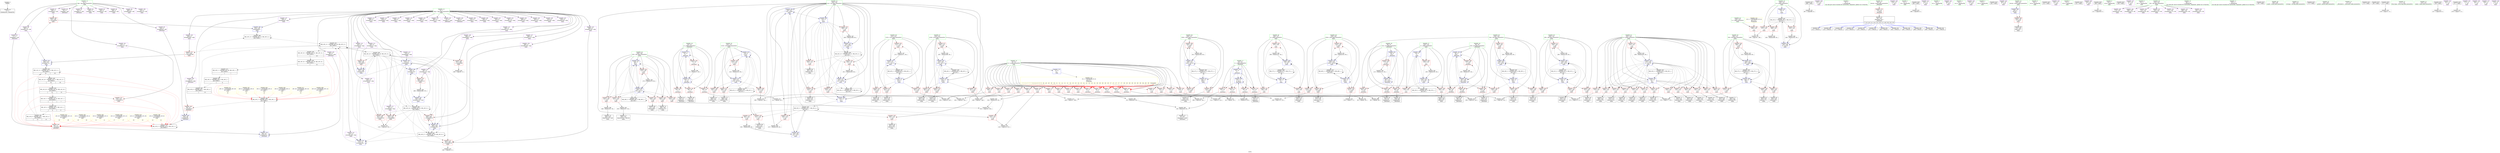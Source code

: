 digraph "SVFG" {
	label="SVFG";

	Node0x55767200fb40 [shape=record,color=grey,label="{NodeID: 0\nNullPtr}"];
	Node0x55767200fb40 -> Node0x557672012a00[style=solid];
	Node0x55767207c480 [shape=record,color=yellow,style=double,label="{NodeID: 609\n16V_30 = CSCHI(MR_16V_15)\npts\{70000 \}\nCS[]|{<s0>17}}"];
	Node0x55767207c480:s0 -> Node0x55767205cde0[style=dashed,color=red];
	Node0x5576720412e0 [shape=record,color=blue,label="{NodeID: 277\n34\<--9\nj\<--\n_Z6rotatev\n}"];
	Node0x5576720412e0 -> Node0x55767203a310[style=dashed];
	Node0x5576720412e0 -> Node0x55767203a3e0[style=dashed];
	Node0x5576720412e0 -> Node0x55767203a4b0[style=dashed];
	Node0x5576720412e0 -> Node0x55767203a580[style=dashed];
	Node0x5576720412e0 -> Node0x5576720412e0[style=dashed];
	Node0x5576720412e0 -> Node0x557672041480[style=dashed];
	Node0x557672035120 [shape=record,color=red,label="{NodeID: 194\n168\<--128\n\<--t\nmain\n}"];
	Node0x557672035120 -> Node0x55767204d710[style=solid];
	Node0x557672010c30 [shape=record,color=purple,label="{NodeID: 111\n295\<--6\narrayidx72\<--tmp\nmain\n}"];
	Node0x557672010c30 -> Node0x557672040ac0[style=solid];
	Node0x557672011dd0 [shape=record,color=green,label="{NodeID: 28\n136\<--137\nj\<--j_field_insensitive\nmain\n}"];
	Node0x557672011dd0 -> Node0x5576720356d0[style=solid];
	Node0x557672011dd0 -> Node0x5576720357a0[style=solid];
	Node0x557672011dd0 -> Node0x557672035870[style=solid];
	Node0x557672011dd0 -> Node0x557672041ca0[style=solid];
	Node0x557672011dd0 -> Node0x557672041d70[style=solid];
	Node0x55767209c360 [shape=record,color=black,label="{NodeID: 637\n486 = PHI()\n}"];
	Node0x55767209c360 -> Node0x55767204bf10[style=solid];
	Node0x55767203b460 [shape=record,color=grey,label="{NodeID: 388\n72 = Binary(71, 64, )\n}"];
	Node0x55767203b460 -> Node0x557672041480[style=solid];
	Node0x5576720429a0 [shape=record,color=blue,label="{NodeID: 305\n148\<--9\ni92\<--\nmain\n}"];
	Node0x5576720429a0 -> Node0x55767203f4d0[style=dashed];
	Node0x5576720429a0 -> Node0x55767203f5a0[style=dashed];
	Node0x5576720429a0 -> Node0x55767203f670[style=dashed];
	Node0x5576720429a0 -> Node0x55767203f740[style=dashed];
	Node0x5576720429a0 -> Node0x55767203f810[style=dashed];
	Node0x5576720429a0 -> Node0x55767203f8e0[style=dashed];
	Node0x5576720429a0 -> Node0x5576720429a0[style=dashed];
	Node0x5576720429a0 -> Node0x557672042c10[style=dashed];
	Node0x5576720429a0 -> Node0x557672072210[style=dashed];
	Node0x5576720367e0 [shape=record,color=red,label="{NodeID: 222\n394\<--142\n\<--k\nmain\n}"];
	Node0x5576720367e0 -> Node0x557672034010[style=solid];
	Node0x557672038290 [shape=record,color=purple,label="{NodeID: 139\n207\<--15\n\<--.str.2\nmain\n}"];
	Node0x557672011360 [shape=record,color=black,label="{NodeID: 56\n248\<--247\nidxprom44\<--\nmain\n}"];
	Node0x557672070410 [shape=record,color=black,label="{NodeID: 499\nMR_27V_2 = PHI(MR_27V_3, MR_27V_1, )\npts\{137 \}\n}"];
	Node0x557672070410 -> Node0x557672041ca0[style=dashed];
	Node0x557672070410 -> Node0x557672070410[style=dashed];
	Node0x55767204b790 [shape=record,color=grey,label="{NodeID: 416\n84 = cmp(82, 83, )\n}"];
	Node0x55767203fcf0 [shape=record,color=red,label="{NodeID: 250\n441\<--152\n\<--i155\nmain\n}"];
	Node0x55767203fcf0 -> Node0x55767204cc90[style=solid];
	Node0x557672039950 [shape=record,color=red,label="{NodeID: 167\n333\<--8\n\<--n\nmain\n}"];
	Node0x557672039950 -> Node0x55767203ba60[style=solid];
	Node0x5576720345c0 [shape=record,color=black,label="{NodeID: 84\n455\<--454\nidxprom165\<--\nmain\n}"];
	Node0x557671ff7e60 [shape=record,color=green,label="{NodeID: 1\n9\<--1\n\<--dummyObj\nCan only get source location for instruction, argument, global var or function.}"];
	Node0x55767207c560 [shape=record,color=yellow,style=double,label="{NodeID: 610\n14V_16 = CSCHI(MR_14V_15)\npts\{50000 \}\nCS[]|{<s0>18|<s1>18}}"];
	Node0x55767207c560:s0 -> Node0x55767203acd0[style=dashed,color=red];
	Node0x55767207c560:s1 -> Node0x557672074f10[style=dashed,color=red];
	Node0x55767205e900 [shape=record,color=black,label="{NodeID: 444\nMR_14V_20 = PHI(MR_14V_19, MR_14V_18, )\npts\{50000 \}\n|{|<s2>22|<s3>22}}"];
	Node0x55767205e900 -> Node0x557672041070[style=dashed];
	Node0x55767205e900 -> Node0x557672074010[style=dashed];
	Node0x55767205e900:s2 -> Node0x55767203acd0[style=dashed,color=red];
	Node0x55767205e900:s3 -> Node0x557672074f10[style=dashed,color=red];
	Node0x5576720413b0 [shape=record,color=blue,label="{NodeID: 278\n68\<--58\narrayidx10\<--\n_Z6rotatev\n}"];
	Node0x5576720413b0 -> Node0x5576720413b0[style=dashed];
	Node0x5576720413b0 -> Node0x55767205cde0[style=dashed];
	Node0x5576720351f0 [shape=record,color=red,label="{NodeID: 195\n167\<--130\n\<--e\nmain\n}"];
	Node0x5576720351f0 -> Node0x55767204d710[style=solid];
	Node0x557672010d00 [shape=record,color=purple,label="{NodeID: 112\n299\<--6\narrayidx74\<--tmp\nmain\n}"];
	Node0x557672011ea0 [shape=record,color=green,label="{NodeID: 29\n138\<--139\ni34\<--i34_field_insensitive\nmain\n}"];
	Node0x557672011ea0 -> Node0x557672035940[style=solid];
	Node0x557672011ea0 -> Node0x557672035a10[style=solid];
	Node0x557672011ea0 -> Node0x557672035ae0[style=solid];
	Node0x557672011ea0 -> Node0x557672035bb0[style=solid];
	Node0x557672011ea0 -> Node0x557672041f10[style=solid];
	Node0x557672011ea0 -> Node0x557672042250[style=solid];
	Node0x55767209c460 [shape=record,color=black,label="{NodeID: 638\n489 = PHI(29, )\n}"];
	Node0x55767203b5e0 [shape=record,color=grey,label="{NodeID: 389\n77 = Binary(76, 64, )\n}"];
	Node0x55767203b5e0 -> Node0x557672041550[style=solid];
	Node0x557672042a70 [shape=record,color=blue,label="{NodeID: 306\n360\<--9\narrayidx110\<--\nmain\n}"];
	Node0x557672042a70 -> Node0x557672040d30[style=dashed];
	Node0x557672042a70 -> Node0x557672042b40[style=dashed];
	Node0x5576720368b0 [shape=record,color=red,label="{NodeID: 223\n401\<--142\n\<--k\nmain\n}"];
	Node0x5576720368b0 -> Node0x5576720341b0[style=solid];
	Node0x557672038360 [shape=record,color=purple,label="{NodeID: 140\n476\<--15\n\<--.str.2\nmain\n}"];
	Node0x557672011430 [shape=record,color=black,label="{NodeID: 57\n252\<--251\nidxprom46\<--\nmain\n}"];
	Node0x557672070910 [shape=record,color=black,label="{NodeID: 500\nMR_29V_2 = PHI(MR_29V_4, MR_29V_1, )\npts\{139 \}\n}"];
	Node0x557672070910 -> Node0x557672041f10[style=dashed];
	Node0x55767204b910 [shape=record,color=grey,label="{NodeID: 417\n50 = cmp(48, 49, )\n}"];
	Node0x55767203fdc0 [shape=record,color=red,label="{NodeID: 251\n451\<--152\n\<--i155\nmain\n}"];
	Node0x55767203fdc0 -> Node0x5576720344f0[style=solid];
	Node0x557672039a20 [shape=record,color=red,label="{NodeID: 168\n382\<--8\n\<--n\nmain\n}"];
	Node0x557672039a20 -> Node0x55767204bc10[style=solid];
	Node0x557672034690 [shape=record,color=black,label="{NodeID: 85\n459\<--458\nidxprom167\<--\nmain\n}"];
	Node0x55767200f6d0 [shape=record,color=green,label="{NodeID: 2\n11\<--1\n.str\<--dummyObj\nGlob }"];
	Node0x55767207c6c0 [shape=record,color=yellow,style=double,label="{NodeID: 611\n16V_31 = CSCHI(MR_16V_30)\npts\{70000 \}\nCS[]|{<s0>18}}"];
	Node0x55767207c6c0:s0 -> Node0x55767205cde0[style=dashed,color=red];
	Node0x55767205ee00 [shape=record,color=black,label="{NodeID: 445\nMR_16V_35 = PHI(MR_16V_34, MR_16V_33, )\npts\{70000 \}\n|{|<s1>22}}"];
	Node0x55767205ee00 -> Node0x557672074510[style=dashed];
	Node0x55767205ee00:s1 -> Node0x55767205cde0[style=dashed,color=red];
	Node0x557672041480 [shape=record,color=blue,label="{NodeID: 279\n34\<--72\nj\<--inc\n_Z6rotatev\n}"];
	Node0x557672041480 -> Node0x55767203a310[style=dashed];
	Node0x557672041480 -> Node0x55767203a3e0[style=dashed];
	Node0x557672041480 -> Node0x55767203a4b0[style=dashed];
	Node0x557672041480 -> Node0x55767203a580[style=dashed];
	Node0x557672041480 -> Node0x5576720412e0[style=dashed];
	Node0x557672041480 -> Node0x557672041480[style=dashed];
	Node0x5576720352c0 [shape=record,color=red,label="{NodeID: 196\n499\<--130\n\<--e\nmain\n}"];
	Node0x5576720352c0 -> Node0x557672046300[style=solid];
	Node0x557672010dd0 [shape=record,color=purple,label="{NodeID: 113\n302\<--6\narrayidx76\<--tmp\nmain\n}"];
	Node0x557672010dd0 -> Node0x557672042590[style=solid];
	Node0x557672011f70 [shape=record,color=green,label="{NodeID: 30\n140\<--141\nj38\<--j38_field_insensitive\nmain\n}"];
	Node0x557672011f70 -> Node0x557672035c80[style=solid];
	Node0x557672011f70 -> Node0x557672035d50[style=solid];
	Node0x557672011f70 -> Node0x557672035e20[style=solid];
	Node0x557672011f70 -> Node0x557672035ef0[style=solid];
	Node0x557672011f70 -> Node0x557672041fe0[style=solid];
	Node0x557672011f70 -> Node0x557672042180[style=solid];
	Node0x55767209c5a0 [shape=record,color=black,label="{NodeID: 639\n493 = PHI()\n}"];
	Node0x55767209c5a0 -> Node0x55767204c090[style=solid];
	Node0x55767203b760 [shape=record,color=grey,label="{NodeID: 390\n327 = Binary(326, 64, )\n}"];
	Node0x55767203b760 -> Node0x5576720428d0[style=solid];
	Node0x557672042b40 [shape=record,color=blue,label="{NodeID: 307\n367\<--369\narrayidx114\<--mul\nmain\n}"];
	Node0x557672042b40 -> Node0x55767206f510[style=dashed];
	Node0x557672036980 [shape=record,color=red,label="{NodeID: 224\n422\<--142\n\<--k\nmain\n}"];
	Node0x557672036980 -> Node0x557672034350[style=solid];
	Node0x557672038430 [shape=record,color=purple,label="{NodeID: 141\n216\<--17\n\<--.str.3\nmain\n}"];
	Node0x557672011500 [shape=record,color=black,label="{NodeID: 58\n255\<--254\nidxprom48\<--\nmain\n}"];
	Node0x557672070e10 [shape=record,color=black,label="{NodeID: 501\nMR_31V_2 = PHI(MR_31V_3, MR_31V_1, )\npts\{141 \}\n}"];
	Node0x557672070e10 -> Node0x557672041fe0[style=dashed];
	Node0x557672070e10 -> Node0x557672070e10[style=dashed];
	Node0x55767204ba90 [shape=record,color=grey,label="{NodeID: 418\n518 = cmp(517, 9, )\n}"];
	Node0x55767203fe90 [shape=record,color=red,label="{NodeID: 252\n458\<--152\n\<--i155\nmain\n}"];
	Node0x55767203fe90 -> Node0x557672034690[style=solid];
	Node0x557672039af0 [shape=record,color=red,label="{NodeID: 169\n419\<--8\n\<--n\nmain\n}"];
	Node0x557672039af0 -> Node0x55767204d590[style=solid];
	Node0x557672034760 [shape=record,color=black,label="{NodeID: 86\n462\<--461\nidxprom169\<--\nmain\n}"];
	Node0x557672033230 [shape=record,color=green,label="{NodeID: 3\n13\<--1\n.str.1\<--dummyObj\nGlob }"];
	Node0x557672041550 [shape=record,color=blue,label="{NodeID: 280\n32\<--77\ni\<--inc12\n_Z6rotatev\n}"];
	Node0x557672041550 -> Node0x557672039fd0[style=dashed];
	Node0x557672041550 -> Node0x55767203a0a0[style=dashed];
	Node0x557672041550 -> Node0x55767203a170[style=dashed];
	Node0x557672041550 -> Node0x55767203a240[style=dashed];
	Node0x557672041550 -> Node0x557672041550[style=dashed];
	Node0x557672035390 [shape=record,color=red,label="{NodeID: 197\n545\<--130\n\<--e\nmain\n}"];
	Node0x557672035390 -> Node0x55767203c4e0[style=solid];
	Node0x557672010ea0 [shape=record,color=purple,label="{NodeID: 114\n320\<--6\narrayidx86\<--tmp\nmain\n}"];
	Node0x557672012040 [shape=record,color=green,label="{NodeID: 31\n142\<--143\nk\<--k_field_insensitive\nmain\n}"];
	Node0x557672012040 -> Node0x557672035fc0[style=solid];
	Node0x557672012040 -> Node0x557672036090[style=solid];
	Node0x557672012040 -> Node0x557672036160[style=solid];
	Node0x557672012040 -> Node0x557672036230[style=solid];
	Node0x557672012040 -> Node0x557672036300[style=solid];
	Node0x557672012040 -> Node0x5576720363d0[style=solid];
	Node0x557672012040 -> Node0x5576720364a0[style=solid];
	Node0x557672012040 -> Node0x557672036570[style=solid];
	Node0x557672012040 -> Node0x557672036640[style=solid];
	Node0x557672012040 -> Node0x557672036710[style=solid];
	Node0x557672012040 -> Node0x5576720367e0[style=solid];
	Node0x557672012040 -> Node0x5576720368b0[style=solid];
	Node0x557672012040 -> Node0x557672036980[style=solid];
	Node0x557672012040 -> Node0x557672036a50[style=solid];
	Node0x557672012040 -> Node0x557672042320[style=solid];
	Node0x557672012040 -> Node0x557672043290[style=solid];
	Node0x55767209c6a0 [shape=record,color=black,label="{NodeID: 640\n496 = PHI(29, )\n}"];
	Node0x55767203b8e0 [shape=record,color=grey,label="{NodeID: 391\n260 = Binary(259, 64, )\n}"];
	Node0x55767203b8e0 -> Node0x557672042180[style=solid];
	Node0x557672042c10 [shape=record,color=blue,label="{NodeID: 308\n148\<--375\ni92\<--inc117\nmain\n}"];
	Node0x557672042c10 -> Node0x55767203f4d0[style=dashed];
	Node0x557672042c10 -> Node0x55767203f5a0[style=dashed];
	Node0x557672042c10 -> Node0x55767203f670[style=dashed];
	Node0x557672042c10 -> Node0x55767203f740[style=dashed];
	Node0x557672042c10 -> Node0x55767203f810[style=dashed];
	Node0x557672042c10 -> Node0x55767203f8e0[style=dashed];
	Node0x557672042c10 -> Node0x5576720429a0[style=dashed];
	Node0x557672042c10 -> Node0x557672042c10[style=dashed];
	Node0x557672042c10 -> Node0x557672072210[style=dashed];
	Node0x557672036a50 [shape=record,color=red,label="{NodeID: 225\n435\<--142\n\<--k\nmain\n}"];
	Node0x557672036a50 -> Node0x55767203cae0[style=solid];
	Node0x557672038500 [shape=record,color=purple,label="{NodeID: 142\n485\<--17\n\<--.str.3\nmain\n}"];
	Node0x5576720115d0 [shape=record,color=black,label="{NodeID: 59\n282\<--281\nidxprom63\<--\nmain\n}"];
	Node0x557672071310 [shape=record,color=black,label="{NodeID: 502\nMR_33V_2 = PHI(MR_33V_4, MR_33V_1, )\npts\{143 \}\n}"];
	Node0x557672071310 -> Node0x557672042320[style=dashed];
	Node0x55767204bc10 [shape=record,color=grey,label="{NodeID: 419\n383 = cmp(381, 382, )\n}"];
	Node0x55767203ff60 [shape=record,color=red,label="{NodeID: 253\n471\<--152\n\<--i155\nmain\n}"];
	Node0x55767203ff60 -> Node0x55767204aa10[style=solid];
	Node0x557672039bc0 [shape=record,color=red,label="{NodeID: 170\n442\<--8\n\<--n\nmain\n}"];
	Node0x557672039bc0 -> Node0x55767204cc90[style=solid];
	Node0x557672034830 [shape=record,color=black,label="{NodeID: 87\n524\<--523\nidxprom212\<--\nmain\n}"];
	Node0x557671ffb770 [shape=record,color=green,label="{NodeID: 4\n15\<--1\n.str.2\<--dummyObj\nGlob }"];
	Node0x557672041620 [shape=record,color=blue,label="{NodeID: 281\n36\<--9\ni14\<--\n_Z6rotatev\n}"];
	Node0x557672041620 -> Node0x55767203a650[style=dashed];
	Node0x557672041620 -> Node0x55767203a720[style=dashed];
	Node0x557672041620 -> Node0x55767203a7f0[style=dashed];
	Node0x557672041620 -> Node0x55767203a8c0[style=dashed];
	Node0x557672041620 -> Node0x557672041960[style=dashed];
	Node0x557672035460 [shape=record,color=red,label="{NodeID: 198\n178\<--134\n\<--i\nmain\n}"];
	Node0x557672035460 -> Node0x55767204d410[style=solid];
	Node0x557672010f70 [shape=record,color=purple,label="{NodeID: 115\n323\<--6\narrayidx88\<--tmp\nmain\n}"];
	Node0x557672010f70 -> Node0x557672042800[style=solid];
	Node0x557672012110 [shape=record,color=green,label="{NodeID: 32\n144\<--145\ncur\<--cur_field_insensitive\nmain\n}"];
	Node0x557672012110 -> Node0x557672036b20[style=solid];
	Node0x557672012110 -> Node0x557672036bf0[style=solid];
	Node0x557672012110 -> Node0x557672036cc0[style=solid];
	Node0x557672012110 -> Node0x557672036d90[style=solid];
	Node0x557672012110 -> Node0x557672036e60[style=solid];
	Node0x557672012110 -> Node0x55767203edc0[style=solid];
	Node0x557672012110 -> Node0x55767203ee50[style=solid];
	Node0x557672012110 -> Node0x55767203ef20[style=solid];
	Node0x557672012110 -> Node0x55767203eff0[style=solid];
	Node0x557672012110 -> Node0x55767203f0c0[style=solid];
	Node0x557672012110 -> Node0x5576720423f0[style=solid];
	Node0x557672012110 -> Node0x557672042660[style=solid];
	Node0x557672012110 -> Node0x5576720428d0[style=solid];
	Node0x557672012110 -> Node0x557672042ce0[style=solid];
	Node0x557672012110 -> Node0x557672042f50[style=solid];
	Node0x557672012110 -> Node0x5576720431c0[style=solid];
	Node0x55767209c7e0 [shape=record,color=black,label="{NodeID: 641\n497 = PHI(29, )\n}"];
	Node0x55767203ba60 [shape=record,color=grey,label="{NodeID: 392\n334 = Binary(333, 64, )\n}"];
	Node0x55767203ba60 -> Node0x55767204c510[style=solid];
	Node0x557672042ce0 [shape=record,color=blue,label="{NodeID: 309\n144\<--9\ncur\<--\nmain\n}"];
	Node0x557672042ce0 -> Node0x55767203edc0[style=dashed];
	Node0x557672042ce0 -> Node0x55767203ee50[style=dashed];
	Node0x557672042ce0 -> Node0x55767203ef20[style=dashed];
	Node0x557672042ce0 -> Node0x55767203eff0[style=dashed];
	Node0x557672042ce0 -> Node0x55767203f0c0[style=dashed];
	Node0x557672042ce0 -> Node0x5576720423f0[style=dashed];
	Node0x557672042ce0 -> Node0x557672042f50[style=dashed];
	Node0x557672042ce0 -> Node0x5576720431c0[style=dashed];
	Node0x557672042ce0 -> Node0x557672065200[style=dashed];
	Node0x557672042ce0 -> Node0x557672071810[style=dashed];
	Node0x557672036b20 [shape=record,color=red,label="{NodeID: 226\n300\<--144\n\<--cur\nmain\n}"];
	Node0x557672036b20 -> Node0x5576720335c0[style=solid];
	Node0x5576720385d0 [shape=record,color=purple,label="{NodeID: 143\n225\<--19\n\<--.str.4\nmain\n}"];
	Node0x5576720116a0 [shape=record,color=black,label="{NodeID: 60\n285\<--284\nidxprom65\<--\nmain\n}"];
	Node0x557672071810 [shape=record,color=black,label="{NodeID: 503\nMR_35V_2 = PHI(MR_35V_3, MR_35V_1, )\npts\{145 \}\n}"];
	Node0x557672071810 -> Node0x5576720423f0[style=dashed];
	Node0x557672071810 -> Node0x557672071810[style=dashed];
	Node0x55767204bd90 [shape=record,color=grey,label="{NodeID: 420\n316 = cmp(314, 315, )\n}"];
	Node0x557672040030 [shape=record,color=red,label="{NodeID: 254\n447\<--154\n\<--j159\nmain\n}"];
	Node0x557672040030 -> Node0x55767204d110[style=solid];
	Node0x557672039c90 [shape=record,color=red,label="{NodeID: 171\n448\<--8\n\<--n\nmain\n}"];
	Node0x557672039c90 -> Node0x55767204d110[style=solid];
	Node0x557672034900 [shape=record,color=black,label="{NodeID: 88\n527\<--526\nidxprom214\<--\nmain\n}"];
	Node0x557671ffb800 [shape=record,color=green,label="{NodeID: 5\n17\<--1\n.str.3\<--dummyObj\nGlob }"];
	Node0x5576720416f0 [shape=record,color=blue,label="{NodeID: 282\n38\<--9\nj18\<--\n_Z6rotatev\n}"];
	Node0x5576720416f0 -> Node0x55767203a990[style=dashed];
	Node0x5576720416f0 -> Node0x55767203aa60[style=dashed];
	Node0x5576720416f0 -> Node0x55767203ab30[style=dashed];
	Node0x5576720416f0 -> Node0x55767203ac00[style=dashed];
	Node0x5576720416f0 -> Node0x5576720416f0[style=dashed];
	Node0x5576720416f0 -> Node0x557672041890[style=dashed];
	Node0x557672035530 [shape=record,color=red,label="{NodeID: 199\n188\<--134\n\<--i\nmain\n}"];
	Node0x557672035530 -> Node0x5576720110f0[style=solid];
	Node0x557672036fe0 [shape=record,color=purple,label="{NodeID: 116\n339\<--6\narrayidx97\<--tmp\nmain\n}"];
	Node0x5576720121e0 [shape=record,color=green,label="{NodeID: 33\n146\<--147\ni59\<--i59_field_insensitive\nmain\n}"];
	Node0x5576720121e0 -> Node0x55767203f190[style=solid];
	Node0x5576720121e0 -> Node0x55767203f260[style=solid];
	Node0x5576720121e0 -> Node0x55767203f330[style=solid];
	Node0x5576720121e0 -> Node0x55767203f400[style=solid];
	Node0x5576720121e0 -> Node0x5576720424c0[style=solid];
	Node0x5576720121e0 -> Node0x557672042730[style=solid];
	Node0x55767209c920 [shape=record,color=black,label="{NodeID: 642\n502 = PHI()\n}"];
	Node0x55767203bbe0 [shape=record,color=grey,label="{NodeID: 393\n431 = Binary(430, 64, )\n}"];
	Node0x55767203bbe0 -> Node0x5576720431c0[style=solid];
	Node0x557672042db0 [shape=record,color=blue,label="{NodeID: 310\n150\<--9\ni119\<--\nmain\n}"];
	Node0x557672042db0 -> Node0x55767203f9b0[style=dashed];
	Node0x557672042db0 -> Node0x55767203fa80[style=dashed];
	Node0x557672042db0 -> Node0x55767203fb50[style=dashed];
	Node0x557672042db0 -> Node0x55767203fc20[style=dashed];
	Node0x557672042db0 -> Node0x557672042db0[style=dashed];
	Node0x557672042db0 -> Node0x557672043020[style=dashed];
	Node0x557672042db0 -> Node0x557672072710[style=dashed];
	Node0x557672036bf0 [shape=record,color=red,label="{NodeID: 227\n304\<--144\n\<--cur\nmain\n}"];
	Node0x557672036bf0 -> Node0x55767203cc60[style=solid];
	Node0x5576720386a0 [shape=record,color=purple,label="{NodeID: 144\n492\<--19\n\<--.str.4\nmain\n}"];
	Node0x557672011770 [shape=record,color=black,label="{NodeID: 61\n291\<--290\nidxprom69\<--\nmain\n}"];
	Node0x557672071d10 [shape=record,color=black,label="{NodeID: 504\nMR_37V_2 = PHI(MR_37V_3, MR_37V_1, )\npts\{147 \}\n}"];
	Node0x557672071d10 -> Node0x5576720424c0[style=dashed];
	Node0x557672071d10 -> Node0x557672071d10[style=dashed];
	Node0x55767204bf10 [shape=record,color=grey,label="{NodeID: 421\n487 = cmp(486, 9, )\n}"];
	Node0x557672040100 [shape=record,color=red,label="{NodeID: 255\n454\<--154\n\<--j159\nmain\n}"];
	Node0x557672040100 -> Node0x5576720345c0[style=solid];
	Node0x557672039d60 [shape=record,color=red,label="{NodeID: 172\n508\<--8\n\<--n\nmain\n}"];
	Node0x557672039d60 -> Node0x55767204b190[style=solid];
	Node0x5576720349d0 [shape=record,color=black,label="{NodeID: 89\n125\<--549\nmain_ret\<--\nmain\n}"];
	Node0x557671ffb8f0 [shape=record,color=green,label="{NodeID: 6\n19\<--1\n.str.4\<--dummyObj\nGlob }"];
	Node0x5576720417c0 [shape=record,color=blue,label="{NodeID: 283\n104\<--98\narrayidx29\<--\n_Z6rotatev\n}"];
	Node0x5576720417c0 -> Node0x557672074f10[style=dashed];
	Node0x557672035600 [shape=record,color=red,label="{NodeID: 200\n202\<--134\n\<--i\nmain\n}"];
	Node0x557672035600 -> Node0x557672046480[style=solid];
	Node0x5576720370b0 [shape=record,color=purple,label="{NodeID: 117\n342\<--6\narrayidx99\<--tmp\nmain\n}"];
	Node0x5576720370b0 -> Node0x557672040b90[style=solid];
	Node0x5576720122b0 [shape=record,color=green,label="{NodeID: 34\n148\<--149\ni92\<--i92_field_insensitive\nmain\n}"];
	Node0x5576720122b0 -> Node0x55767203f4d0[style=solid];
	Node0x5576720122b0 -> Node0x55767203f5a0[style=solid];
	Node0x5576720122b0 -> Node0x55767203f670[style=solid];
	Node0x5576720122b0 -> Node0x55767203f740[style=solid];
	Node0x5576720122b0 -> Node0x55767203f810[style=solid];
	Node0x5576720122b0 -> Node0x55767203f8e0[style=solid];
	Node0x5576720122b0 -> Node0x5576720429a0[style=solid];
	Node0x5576720122b0 -> Node0x557672042c10[style=solid];
	Node0x55767209c9f0 [shape=record,color=black,label="{NodeID: 643\n521 = PHI()\n}"];
	Node0x55767203bd60 [shape=record,color=grey,label="{NodeID: 394\n375 = Binary(374, 64, )\n}"];
	Node0x55767203bd60 -> Node0x557672042c10[style=solid];
	Node0x557672042e80 [shape=record,color=blue,label="{NodeID: 311\n406\<--400\narrayidx136\<--\nmain\n}"];
	Node0x557672042e80 -> Node0x557672065700[style=dashed];
	Node0x557672036cc0 [shape=record,color=red,label="{NodeID: 228\n314\<--144\n\<--cur\nmain\n}"];
	Node0x557672036cc0 -> Node0x55767204bd90[style=solid];
	Node0x557672038770 [shape=record,color=purple,label="{NodeID: 145\n501\<--21\n\<--.str.5\nmain\n}"];
	Node0x557672011840 [shape=record,color=black,label="{NodeID: 62\n294\<--293\nidxprom71\<--\nmain\n}"];
	Node0x557672072210 [shape=record,color=black,label="{NodeID: 505\nMR_39V_2 = PHI(MR_39V_3, MR_39V_1, )\npts\{149 \}\n}"];
	Node0x557672072210 -> Node0x5576720429a0[style=dashed];
	Node0x557672072210 -> Node0x557672072210[style=dashed];
	Node0x55767204c090 [shape=record,color=grey,label="{NodeID: 422\n494 = cmp(493, 9, )\n}"];
	Node0x5576720401d0 [shape=record,color=red,label="{NodeID: 256\n461\<--154\n\<--j159\nmain\n}"];
	Node0x5576720401d0 -> Node0x557672034760[style=solid];
	Node0x557672039e30 [shape=record,color=red,label="{NodeID: 173\n514\<--8\n\<--n\nmain\n}"];
	Node0x557672039e30 -> Node0x55767204b310[style=solid];
	Node0x557672034aa0 [shape=record,color=purple,label="{NodeID: 90\n54\<--4\narrayidx\<--tab\n_Z6rotatev\n}"];
	Node0x557671ffb980 [shape=record,color=green,label="{NodeID: 7\n21\<--1\n.str.5\<--dummyObj\nGlob }"];
	Node0x55767207cc20 [shape=record,color=yellow,style=double,label="{NodeID: 616\n14V_21 = CSCHI(MR_14V_20)\npts\{50000 \}\nCS[]|{<s0>23|<s1>23}}"];
	Node0x55767207cc20:s0 -> Node0x55767203acd0[style=dashed,color=red];
	Node0x55767207cc20:s1 -> Node0x557672074f10[style=dashed,color=red];
	Node0x557672041890 [shape=record,color=blue,label="{NodeID: 284\n38\<--108\nj18\<--inc31\n_Z6rotatev\n}"];
	Node0x557672041890 -> Node0x55767203a990[style=dashed];
	Node0x557672041890 -> Node0x55767203aa60[style=dashed];
	Node0x557672041890 -> Node0x55767203ab30[style=dashed];
	Node0x557672041890 -> Node0x55767203ac00[style=dashed];
	Node0x557672041890 -> Node0x5576720416f0[style=dashed];
	Node0x557672041890 -> Node0x557672041890[style=dashed];
	Node0x5576720356d0 [shape=record,color=red,label="{NodeID: 201\n184\<--136\n\<--j\nmain\n}"];
	Node0x5576720356d0 -> Node0x55767204d290[style=solid];
	Node0x557672037180 [shape=record,color=purple,label="{NodeID: 118\n346\<--6\narrayidx101\<--tmp\nmain\n}"];
	Node0x557672012380 [shape=record,color=green,label="{NodeID: 35\n150\<--151\ni119\<--i119_field_insensitive\nmain\n}"];
	Node0x557672012380 -> Node0x55767203f9b0[style=solid];
	Node0x557672012380 -> Node0x55767203fa80[style=solid];
	Node0x557672012380 -> Node0x55767203fb50[style=solid];
	Node0x557672012380 -> Node0x55767203fc20[style=solid];
	Node0x557672012380 -> Node0x557672042db0[style=solid];
	Node0x557672012380 -> Node0x557672043020[style=solid];
	Node0x55767209cac0 [shape=record,color=black,label="{NodeID: 644\n531 = PHI()\n}"];
	Node0x55767203bee0 [shape=record,color=grey,label="{NodeID: 395\n369 = Binary(368, 370, )\n}"];
	Node0x55767203bee0 -> Node0x557672042b40[style=solid];
	Node0x557672042f50 [shape=record,color=blue,label="{NodeID: 312\n144\<--409\ncur\<--inc137\nmain\n}"];
	Node0x557672042f50 -> Node0x557672065200[style=dashed];
	Node0x557672036d90 [shape=record,color=red,label="{NodeID: 229\n321\<--144\n\<--cur\nmain\n}"];
	Node0x557672036d90 -> Node0x557672033720[style=solid];
	Node0x557672038840 [shape=record,color=purple,label="{NodeID: 146\n520\<--23\n\<--.str.6\nmain\n}"];
	Node0x557672033530 [shape=record,color=black,label="{NodeID: 63\n298\<--297\nidxprom73\<--\nmain\n}"];
	Node0x557672072710 [shape=record,color=black,label="{NodeID: 506\nMR_41V_2 = PHI(MR_41V_3, MR_41V_1, )\npts\{151 \}\n}"];
	Node0x557672072710 -> Node0x557672042db0[style=dashed];
	Node0x557672072710 -> Node0x557672072710[style=dashed];
	Node0x55767204c210 [shape=record,color=grey,label="{NodeID: 423\n211 = cmp(208, 9, )\n}"];
	Node0x5576720402a0 [shape=record,color=red,label="{NodeID: 257\n466\<--154\n\<--j159\nmain\n}"];
	Node0x5576720402a0 -> Node0x55767204a710[style=solid];
	Node0x557672039f00 [shape=record,color=red,label="{NodeID: 174\n120\<--30\n\<--retval\n_Z6rotatev\n}"];
	Node0x557672039f00 -> Node0x557672011020[style=solid];
	Node0x557672034b70 [shape=record,color=purple,label="{NodeID: 91\n57\<--4\narrayidx5\<--tab\n_Z6rotatev\n}"];
	Node0x557672034b70 -> Node0x55767203acd0[style=solid];
	Node0x55767200e750 [shape=record,color=green,label="{NodeID: 8\n23\<--1\n.str.6\<--dummyObj\nGlob }"];
	Node0x55767207cd80 [shape=record,color=yellow,style=double,label="{NodeID: 617\n16V_36 = CSCHI(MR_16V_35)\npts\{70000 \}\nCS[]|{<s0>23}}"];
	Node0x55767207cd80:s0 -> Node0x55767205cde0[style=dashed,color=red];
	Node0x557672060c00 [shape=record,color=black,label="{NodeID: 451\nMR_16V_15 = PHI(MR_16V_28, MR_16V_12, )\npts\{70000 \}\n|{|<s3>16}}"];
	Node0x557672060c00 -> Node0x557672040fa0[style=dashed];
	Node0x557672060c00 -> Node0x55767205d000[style=dashed];
	Node0x557672060c00 -> Node0x55767206f010[style=dashed];
	Node0x557672060c00:s3 -> Node0x55767205cde0[style=dashed,color=red];
	Node0x557672041960 [shape=record,color=blue,label="{NodeID: 285\n36\<--113\ni14\<--inc34\n_Z6rotatev\n}"];
	Node0x557672041960 -> Node0x55767203a650[style=dashed];
	Node0x557672041960 -> Node0x55767203a720[style=dashed];
	Node0x557672041960 -> Node0x55767203a7f0[style=dashed];
	Node0x557672041960 -> Node0x55767203a8c0[style=dashed];
	Node0x557672041960 -> Node0x557672041960[style=dashed];
	Node0x5576720357a0 [shape=record,color=red,label="{NodeID: 202\n191\<--136\n\<--j\nmain\n}"];
	Node0x5576720357a0 -> Node0x5576720111c0[style=solid];
	Node0x557672037250 [shape=record,color=purple,label="{NodeID: 119\n350\<--6\narrayidx103\<--tmp\nmain\n}"];
	Node0x557672037250 -> Node0x557672040c60[style=solid];
	Node0x557672012450 [shape=record,color=green,label="{NodeID: 36\n152\<--153\ni155\<--i155_field_insensitive\nmain\n}"];
	Node0x557672012450 -> Node0x55767203fcf0[style=solid];
	Node0x557672012450 -> Node0x55767203fdc0[style=solid];
	Node0x557672012450 -> Node0x55767203fe90[style=solid];
	Node0x557672012450 -> Node0x55767203ff60[style=solid];
	Node0x557672012450 -> Node0x557672043360[style=solid];
	Node0x557672012450 -> Node0x5576720436a0[style=solid];
	Node0x55767209cbc0 [shape=record,color=black,label="{NodeID: 645\n538 = PHI()\n}"];
	Node0x55767203c060 [shape=record,color=grey,label="{NodeID: 396\n265 = Binary(264, 64, )\n}"];
	Node0x55767203c060 -> Node0x557672042250[style=solid];
	Node0x557672043020 [shape=record,color=blue,label="{NodeID: 313\n150\<--414\ni119\<--inc140\nmain\n}"];
	Node0x557672043020 -> Node0x55767203f9b0[style=dashed];
	Node0x557672043020 -> Node0x55767203fa80[style=dashed];
	Node0x557672043020 -> Node0x55767203fb50[style=dashed];
	Node0x557672043020 -> Node0x55767203fc20[style=dashed];
	Node0x557672043020 -> Node0x557672042db0[style=dashed];
	Node0x557672043020 -> Node0x557672043020[style=dashed];
	Node0x557672043020 -> Node0x557672072710[style=dashed];
	Node0x557672036e60 [shape=record,color=red,label="{NodeID: 230\n326\<--144\n\<--cur\nmain\n}"];
	Node0x557672036e60 -> Node0x55767203b760[style=solid];
	Node0x557672038910 [shape=record,color=purple,label="{NodeID: 147\n537\<--25\n\<--.str.7\nmain\n}"];
	Node0x5576720335c0 [shape=record,color=black,label="{NodeID: 64\n301\<--300\nidxprom75\<--\nmain\n}"];
	Node0x557672072c10 [shape=record,color=black,label="{NodeID: 507\nMR_43V_2 = PHI(MR_43V_4, MR_43V_1, )\npts\{153 \}\n}"];
	Node0x557672072c10 -> Node0x557672043360[style=dashed];
	Node0x55767204c390 [shape=record,color=grey,label="{NodeID: 424\n236 = cmp(234, 235, )\n}"];
	Node0x557672040370 [shape=record,color=red,label="{NodeID: 258\n507\<--156\n\<--i200\nmain\n}"];
	Node0x557672040370 -> Node0x55767204b190[style=solid];
	Node0x557672039fd0 [shape=record,color=red,label="{NodeID: 175\n42\<--32\n\<--i\n_Z6rotatev\n}"];
	Node0x557672039fd0 -> Node0x55767204b490[style=solid];
	Node0x557672034c40 [shape=record,color=purple,label="{NodeID: 92\n101\<--4\narrayidx27\<--tab\n_Z6rotatev\n}"];
	Node0x55767200e7e0 [shape=record,color=green,label="{NodeID: 9\n25\<--1\n.str.7\<--dummyObj\nGlob }"];
	Node0x557672041a30 [shape=record,color=blue,label="{NodeID: 286\n126\<--9\nretval\<--\nmain\n}"];
	Node0x557672041a30 -> Node0x557672035050[style=dashed];
	Node0x557672035870 [shape=record,color=red,label="{NodeID: 203\n197\<--136\n\<--j\nmain\n}"];
	Node0x557672035870 -> Node0x557672046600[style=solid];
	Node0x557672037320 [shape=record,color=purple,label="{NodeID: 120\n356\<--6\narrayidx107\<--tmp\nmain\n}"];
	Node0x557672012520 [shape=record,color=green,label="{NodeID: 37\n154\<--155\nj159\<--j159_field_insensitive\nmain\n}"];
	Node0x557672012520 -> Node0x557672040030[style=solid];
	Node0x557672012520 -> Node0x557672040100[style=solid];
	Node0x557672012520 -> Node0x5576720401d0[style=solid];
	Node0x557672012520 -> Node0x5576720402a0[style=solid];
	Node0x557672012520 -> Node0x557672043430[style=solid];
	Node0x557672012520 -> Node0x5576720435d0[style=solid];
	Node0x55767203c1e0 [shape=record,color=grey,label="{NodeID: 397\n310 = Binary(309, 64, )\n}"];
	Node0x55767203c1e0 -> Node0x557672042730[style=solid];
	Node0x5576720430f0 [shape=record,color=blue,label="{NodeID: 314\n427\<--9\narrayidx148\<--\nmain\n}"];
	Node0x5576720430f0 -> Node0x5576720430f0[style=dashed];
	Node0x5576720430f0 -> Node0x557672060c00[style=dashed];
	Node0x55767203edc0 [shape=record,color=red,label="{NodeID: 231\n404\<--144\n\<--cur\nmain\n}"];
	Node0x55767203edc0 -> Node0x557672034280[style=solid];
	Node0x5576720389e0 [shape=record,color=purple,label="{NodeID: 148\n173\<--132\narraydecay\<--dir\nmain\n}"];
	Node0x557672033650 [shape=record,color=black,label="{NodeID: 65\n319\<--318\nidxprom85\<--\nmain\n}"];
	Node0x557672073110 [shape=record,color=black,label="{NodeID: 508\nMR_45V_2 = PHI(MR_45V_3, MR_45V_1, )\npts\{155 \}\n}"];
	Node0x557672073110 -> Node0x557672043430[style=dashed];
	Node0x557672073110 -> Node0x557672073110[style=dashed];
	Node0x55767204c510 [shape=record,color=grey,label="{NodeID: 425\n335 = cmp(332, 334, )\n}"];
	Node0x557672040440 [shape=record,color=red,label="{NodeID: 259\n523\<--156\n\<--i200\nmain\n}"];
	Node0x557672040440 -> Node0x557672034830[style=solid];
	Node0x55767203a0a0 [shape=record,color=red,label="{NodeID: 176\n52\<--32\n\<--i\n_Z6rotatev\n}"];
	Node0x55767203a0a0 -> Node0x557672012ad0[style=solid];
	Node0x557672034d10 [shape=record,color=purple,label="{NodeID: 93\n104\<--4\narrayidx29\<--tab\n_Z6rotatev\n}"];
	Node0x557672034d10 -> Node0x5576720417c0[style=solid];
	Node0x55767200e870 [shape=record,color=green,label="{NodeID: 10\n64\<--1\n\<--dummyObj\nCan only get source location for instruction, argument, global var or function.}"];
	Node0x557672041b00 [shape=record,color=blue,label="{NodeID: 287\n130\<--9\ne\<--\nmain\n}"];
	Node0x557672041b00 -> Node0x55767206fa10[style=dashed];
	Node0x557672035940 [shape=record,color=red,label="{NodeID: 204\n234\<--138\n\<--i34\nmain\n}"];
	Node0x557672035940 -> Node0x55767204c390[style=solid];
	Node0x5576720373f0 [shape=record,color=purple,label="{NodeID: 121\n360\<--6\narrayidx110\<--tmp\nmain\n}"];
	Node0x5576720373f0 -> Node0x557672042a70[style=solid];
	Node0x5576720125f0 [shape=record,color=green,label="{NodeID: 38\n156\<--157\ni200\<--i200_field_insensitive\nmain\n}"];
	Node0x5576720125f0 -> Node0x557672040370[style=solid];
	Node0x5576720125f0 -> Node0x557672040440[style=solid];
	Node0x5576720125f0 -> Node0x557672040510[style=solid];
	Node0x5576720125f0 -> Node0x557672043770[style=solid];
	Node0x5576720125f0 -> Node0x5576720439e0[style=solid];
	Node0x55767203c360 [shape=record,color=grey,label="{NodeID: 398\n348 = Binary(347, 64, )\n}"];
	Node0x55767203c360 -> Node0x557672033a60[style=solid];
	Node0x5576720431c0 [shape=record,color=blue,label="{NodeID: 315\n144\<--431\ncur\<--inc150\nmain\n}"];
	Node0x5576720431c0 -> Node0x55767203ef20[style=dashed];
	Node0x5576720431c0 -> Node0x55767203eff0[style=dashed];
	Node0x5576720431c0 -> Node0x55767203f0c0[style=dashed];
	Node0x5576720431c0 -> Node0x5576720423f0[style=dashed];
	Node0x5576720431c0 -> Node0x5576720431c0[style=dashed];
	Node0x5576720431c0 -> Node0x557672071810[style=dashed];
	Node0x55767203ee50 [shape=record,color=red,label="{NodeID: 232\n408\<--144\n\<--cur\nmain\n}"];
	Node0x55767203ee50 -> Node0x55767203b2e0[style=solid];
	Node0x557672038ab0 [shape=record,color=purple,label="{NodeID: 149\n206\<--132\narraydecay15\<--dir\nmain\n}"];
	Node0x557672033720 [shape=record,color=black,label="{NodeID: 66\n322\<--321\nidxprom87\<--\nmain\n}"];
	Node0x557672073610 [shape=record,color=black,label="{NodeID: 509\nMR_47V_2 = PHI(MR_47V_4, MR_47V_1, )\npts\{157 \}\n}"];
	Node0x557672073610 -> Node0x557672043770[style=dashed];
	Node0x55767204c690 [shape=record,color=grey,label="{NodeID: 426\n242 = cmp(240, 241, )\n}"];
	Node0x557672040510 [shape=record,color=red,label="{NodeID: 260\n540\<--156\n\<--i200\nmain\n}"];
	Node0x557672040510 -> Node0x55767203c660[style=solid];
	Node0x55767203a170 [shape=record,color=red,label="{NodeID: 177\n65\<--32\n\<--i\n_Z6rotatev\n}"];
	Node0x55767203a170 -> Node0x55767203afe0[style=solid];
	Node0x557672034de0 [shape=record,color=purple,label="{NodeID: 94\n190\<--4\narrayidx\<--tab\nmain\n}"];
	Node0x55767200e900 [shape=record,color=green,label="{NodeID: 11\n370\<--1\n\<--dummyObj\nCan only get source location for instruction, argument, global var or function.}"];
	Node0x557671bc1090 [shape=record,color=black,label="{NodeID: 620\n162 = PHI()\n}"];
	Node0x557672041bd0 [shape=record,color=blue,label="{NodeID: 288\n134\<--9\ni\<--\nmain\n}"];
	Node0x557672041bd0 -> Node0x557672035460[style=dashed];
	Node0x557672041bd0 -> Node0x557672035530[style=dashed];
	Node0x557672041bd0 -> Node0x557672035600[style=dashed];
	Node0x557672041bd0 -> Node0x557672041e40[style=dashed];
	Node0x557672041bd0 -> Node0x55767206ff10[style=dashed];
	Node0x557672035a10 [shape=record,color=red,label="{NodeID: 205\n244\<--138\n\<--i34\nmain\n}"];
	Node0x557672035a10 -> Node0x557672011290[style=solid];
	Node0x5576720374c0 [shape=record,color=purple,label="{NodeID: 122\n364\<--6\narrayidx112\<--tmp\nmain\n}"];
	Node0x5576720126c0 [shape=record,color=green,label="{NodeID: 39\n158\<--159\nj204\<--j204_field_insensitive\nmain\n}"];
	Node0x5576720126c0 -> Node0x5576720405e0[style=solid];
	Node0x5576720126c0 -> Node0x5576720406b0[style=solid];
	Node0x5576720126c0 -> Node0x557672040780[style=solid];
	Node0x5576720126c0 -> Node0x557672040850[style=solid];
	Node0x5576720126c0 -> Node0x557672043840[style=solid];
	Node0x5576720126c0 -> Node0x557672043910[style=solid];
	Node0x55767203c4e0 [shape=record,color=grey,label="{NodeID: 399\n546 = Binary(545, 64, )\n}"];
	Node0x55767203c4e0 -> Node0x557672043ab0[style=solid];
	Node0x557672043290 [shape=record,color=blue,label="{NodeID: 316\n142\<--436\nk\<--inc153\nmain\n}"];
	Node0x557672043290 -> Node0x557672035fc0[style=dashed];
	Node0x557672043290 -> Node0x557672036090[style=dashed];
	Node0x557672043290 -> Node0x557672036160[style=dashed];
	Node0x557672043290 -> Node0x557672036230[style=dashed];
	Node0x557672043290 -> Node0x557672036300[style=dashed];
	Node0x557672043290 -> Node0x5576720363d0[style=dashed];
	Node0x557672043290 -> Node0x5576720364a0[style=dashed];
	Node0x557672043290 -> Node0x557672036570[style=dashed];
	Node0x557672043290 -> Node0x557672036640[style=dashed];
	Node0x557672043290 -> Node0x557672036710[style=dashed];
	Node0x557672043290 -> Node0x5576720367e0[style=dashed];
	Node0x557672043290 -> Node0x5576720368b0[style=dashed];
	Node0x557672043290 -> Node0x557672036980[style=dashed];
	Node0x557672043290 -> Node0x557672036a50[style=dashed];
	Node0x557672043290 -> Node0x557672043290[style=dashed];
	Node0x557672043290 -> Node0x557672071310[style=dashed];
	Node0x55767203ef20 [shape=record,color=red,label="{NodeID: 233\n418\<--144\n\<--cur\nmain\n}"];
	Node0x55767203ef20 -> Node0x55767204d590[style=solid];
	Node0x557672038b80 [shape=record,color=purple,label="{NodeID: 150\n215\<--132\narraydecay19\<--dir\nmain\n}"];
	Node0x5576720337f0 [shape=record,color=black,label="{NodeID: 67\n338\<--337\nidxprom96\<--\nmain\n}"];
	Node0x557672073b10 [shape=record,color=black,label="{NodeID: 510\nMR_49V_2 = PHI(MR_49V_3, MR_49V_1, )\npts\{159 \}\n}"];
	Node0x557672073b10 -> Node0x557672043840[style=dashed];
	Node0x557672073b10 -> Node0x557672073b10[style=dashed];
	Node0x55767204c810 [shape=record,color=grey,label="{NodeID: 427\n272 = cmp(270, 271, )\n}"];
	Node0x5576720405e0 [shape=record,color=red,label="{NodeID: 261\n513\<--158\n\<--j204\nmain\n}"];
	Node0x5576720405e0 -> Node0x55767204b310[style=solid];
	Node0x55767203a240 [shape=record,color=red,label="{NodeID: 178\n76\<--32\n\<--i\n_Z6rotatev\n}"];
	Node0x55767203a240 -> Node0x55767203b5e0[style=solid];
	Node0x557672034eb0 [shape=record,color=purple,label="{NodeID: 95\n193\<--4\narrayidx10\<--tab\nmain\n}"];
	Node0x55767200e990 [shape=record,color=green,label="{NodeID: 12\n4\<--5\ntab\<--tab_field_insensitive\nGlob }"];
	Node0x55767200e990 -> Node0x557672034aa0[style=solid];
	Node0x55767200e990 -> Node0x557672034b70[style=solid];
	Node0x55767200e990 -> Node0x557672034c40[style=solid];
	Node0x55767200e990 -> Node0x557672034d10[style=solid];
	Node0x55767200e990 -> Node0x557672034de0[style=solid];
	Node0x55767200e990 -> Node0x557672034eb0[style=solid];
	Node0x55767200e990 -> Node0x557672010000[style=solid];
	Node0x55767200e990 -> Node0x5576720100d0[style=solid];
	Node0x55767200e990 -> Node0x5576720101a0[style=solid];
	Node0x55767200e990 -> Node0x557672010270[style=solid];
	Node0x55767200e990 -> Node0x557672010340[style=solid];
	Node0x55767200e990 -> Node0x557672010410[style=solid];
	Node0x55767209b060 [shape=record,color=black,label="{NodeID: 621\n229 = PHI(29, )\n}"];
	Node0x557672041ca0 [shape=record,color=blue,label="{NodeID: 289\n136\<--9\nj\<--\nmain\n}"];
	Node0x557672041ca0 -> Node0x5576720356d0[style=dashed];
	Node0x557672041ca0 -> Node0x5576720357a0[style=dashed];
	Node0x557672041ca0 -> Node0x557672035870[style=dashed];
	Node0x557672041ca0 -> Node0x557672041ca0[style=dashed];
	Node0x557672041ca0 -> Node0x557672041d70[style=dashed];
	Node0x557672041ca0 -> Node0x557672070410[style=dashed];
	Node0x557672035ae0 [shape=record,color=red,label="{NodeID: 206\n251\<--138\n\<--i34\nmain\n}"];
	Node0x557672035ae0 -> Node0x557672011430[style=solid];
	Node0x557672037590 [shape=record,color=purple,label="{NodeID: 123\n367\<--6\narrayidx114\<--tmp\nmain\n}"];
	Node0x557672037590 -> Node0x557672040d30[style=solid];
	Node0x557672037590 -> Node0x557672042b40[style=solid];
	Node0x557672012790 [shape=record,color=green,label="{NodeID: 40\n163\<--164\nscanf\<--scanf_field_insensitive\n}"];
	Node0x55767203c660 [shape=record,color=grey,label="{NodeID: 400\n541 = Binary(540, 64, )\n}"];
	Node0x55767203c660 -> Node0x5576720439e0[style=solid];
	Node0x557672043360 [shape=record,color=blue,label="{NodeID: 317\n152\<--9\ni155\<--\nmain\n}"];
	Node0x557672043360 -> Node0x55767203fcf0[style=dashed];
	Node0x557672043360 -> Node0x55767203fdc0[style=dashed];
	Node0x557672043360 -> Node0x55767203fe90[style=dashed];
	Node0x557672043360 -> Node0x55767203ff60[style=dashed];
	Node0x557672043360 -> Node0x5576720436a0[style=dashed];
	Node0x557672043360 -> Node0x557672072c10[style=dashed];
	Node0x55767203eff0 [shape=record,color=red,label="{NodeID: 234\n425\<--144\n\<--cur\nmain\n}"];
	Node0x55767203eff0 -> Node0x557672034420[style=solid];
	Node0x557672038c50 [shape=record,color=purple,label="{NodeID: 151\n224\<--132\narraydecay27\<--dir\nmain\n}"];
	Node0x5576720338c0 [shape=record,color=black,label="{NodeID: 68\n341\<--340\nidxprom98\<--\nmain\n}"];
	Node0x557672074010 [shape=record,color=black,label="{NodeID: 511\nMR_14V_2 = PHI(MR_14V_23, MR_14V_1, )\npts\{50000 \}\n|{|<s1>7|<s2>7}}"];
	Node0x557672074010 -> Node0x55767205d500[style=dashed];
	Node0x557672074010:s1 -> Node0x55767203acd0[style=dashed,color=red];
	Node0x557672074010:s2 -> Node0x557672074f10[style=dashed,color=red];
	Node0x55767204c990 [shape=record,color=grey,label="{NodeID: 428\n288 = cmp(287, 9, )\n}"];
	Node0x5576720406b0 [shape=record,color=red,label="{NodeID: 262\n517\<--158\n\<--j204\nmain\n}"];
	Node0x5576720406b0 -> Node0x55767204ba90[style=solid];
	Node0x55767203a310 [shape=record,color=red,label="{NodeID: 179\n48\<--34\n\<--j\n_Z6rotatev\n}"];
	Node0x55767203a310 -> Node0x55767204b910[style=solid];
	Node0x557672010000 [shape=record,color=purple,label="{NodeID: 96\n246\<--4\narrayidx43\<--tab\nmain\n}"];
	Node0x55767200ea60 [shape=record,color=green,label="{NodeID: 13\n6\<--7\ntmp\<--tmp_field_insensitive\nGlob }"];
	Node0x55767200ea60 -> Node0x5576720104e0[style=solid];
	Node0x55767200ea60 -> Node0x5576720105b0[style=solid];
	Node0x55767200ea60 -> Node0x557672010680[style=solid];
	Node0x55767200ea60 -> Node0x557672010750[style=solid];
	Node0x55767200ea60 -> Node0x557672010820[style=solid];
	Node0x55767200ea60 -> Node0x5576720108f0[style=solid];
	Node0x55767200ea60 -> Node0x5576720109c0[style=solid];
	Node0x55767200ea60 -> Node0x557672010a90[style=solid];
	Node0x55767200ea60 -> Node0x557672010b60[style=solid];
	Node0x55767200ea60 -> Node0x557672010c30[style=solid];
	Node0x55767200ea60 -> Node0x557672010d00[style=solid];
	Node0x55767200ea60 -> Node0x557672010dd0[style=solid];
	Node0x55767200ea60 -> Node0x557672010ea0[style=solid];
	Node0x55767200ea60 -> Node0x557672010f70[style=solid];
	Node0x55767200ea60 -> Node0x557672036fe0[style=solid];
	Node0x55767200ea60 -> Node0x5576720370b0[style=solid];
	Node0x55767200ea60 -> Node0x557672037180[style=solid];
	Node0x55767200ea60 -> Node0x557672037250[style=solid];
	Node0x55767200ea60 -> Node0x557672037320[style=solid];
	Node0x55767200ea60 -> Node0x5576720373f0[style=solid];
	Node0x55767200ea60 -> Node0x5576720374c0[style=solid];
	Node0x55767200ea60 -> Node0x557672037590[style=solid];
	Node0x55767200ea60 -> Node0x557672037660[style=solid];
	Node0x55767200ea60 -> Node0x557672037730[style=solid];
	Node0x55767200ea60 -> Node0x557672037800[style=solid];
	Node0x55767200ea60 -> Node0x5576720378d0[style=solid];
	Node0x55767200ea60 -> Node0x5576720379a0[style=solid];
	Node0x55767200ea60 -> Node0x557672037a70[style=solid];
	Node0x55767200ea60 -> Node0x557672037b40[style=solid];
	Node0x55767200ea60 -> Node0x557672037c10[style=solid];
	Node0x55767200ea60 -> Node0x557672037ce0[style=solid];
	Node0x55767200ea60 -> Node0x557672037db0[style=solid];
	Node0x55767209b1c0 [shape=record,color=black,label="{NodeID: 622\n230 = PHI(29, )\n}"];
	Node0x557672062500 [shape=record,color=black,label="{NodeID: 456\nMR_14V_12 = PHI(MR_14V_13, MR_14V_11, )\npts\{50000 \}\n|{|<s3>16|<s4>16}}"];
	Node0x557672062500 -> Node0x557672043500[style=dashed];
	Node0x557672062500 -> Node0x55767205cf10[style=dashed];
	Node0x557672062500 -> Node0x557672062500[style=dashed];
	Node0x557672062500:s3 -> Node0x55767203acd0[style=dashed,color=red];
	Node0x557672062500:s4 -> Node0x557672074f10[style=dashed,color=red];
	Node0x557672041d70 [shape=record,color=blue,label="{NodeID: 290\n136\<--198\nj\<--inc\nmain\n}"];
	Node0x557672041d70 -> Node0x5576720356d0[style=dashed];
	Node0x557672041d70 -> Node0x5576720357a0[style=dashed];
	Node0x557672041d70 -> Node0x557672035870[style=dashed];
	Node0x557672041d70 -> Node0x557672041ca0[style=dashed];
	Node0x557672041d70 -> Node0x557672041d70[style=dashed];
	Node0x557672041d70 -> Node0x557672070410[style=dashed];
	Node0x557672035bb0 [shape=record,color=red,label="{NodeID: 207\n264\<--138\n\<--i34\nmain\n}"];
	Node0x557672035bb0 -> Node0x55767203c060[style=solid];
	Node0x557672037660 [shape=record,color=purple,label="{NodeID: 124\n387\<--6\narrayidx124\<--tmp\nmain\n}"];
	Node0x557672012860 [shape=record,color=green,label="{NodeID: 41\n209\<--210\nstrcmp\<--strcmp_field_insensitive\n}"];
	Node0x55767203c7e0 [shape=record,color=grey,label="{NodeID: 401\n534 = Binary(533, 64, )\n}"];
	Node0x55767203c7e0 -> Node0x557672043910[style=solid];
	Node0x557672043430 [shape=record,color=blue,label="{NodeID: 318\n154\<--9\nj159\<--\nmain\n}"];
	Node0x557672043430 -> Node0x557672040030[style=dashed];
	Node0x557672043430 -> Node0x557672040100[style=dashed];
	Node0x557672043430 -> Node0x5576720401d0[style=dashed];
	Node0x557672043430 -> Node0x5576720402a0[style=dashed];
	Node0x557672043430 -> Node0x557672043430[style=dashed];
	Node0x557672043430 -> Node0x5576720435d0[style=dashed];
	Node0x557672043430 -> Node0x557672073110[style=dashed];
	Node0x55767203f0c0 [shape=record,color=red,label="{NodeID: 235\n430\<--144\n\<--cur\nmain\n}"];
	Node0x55767203f0c0 -> Node0x55767203bbe0[style=solid];
	Node0x557672038d20 [shape=record,color=purple,label="{NodeID: 152\n475\<--132\narraydecay177\<--dir\nmain\n}"];
	Node0x557672033990 [shape=record,color=black,label="{NodeID: 69\n345\<--344\nidxprom100\<--\nmain\n}"];
	Node0x557672074510 [shape=record,color=black,label="{NodeID: 512\nMR_16V_2 = PHI(MR_16V_38, MR_16V_1, )\npts\{70000 \}\n|{|<s1>7}}"];
	Node0x557672074510 -> Node0x55767205da00[style=dashed];
	Node0x557672074510:s1 -> Node0x55767205cde0[style=dashed,color=red];
	Node0x55767204cb10 [shape=record,color=grey,label="{NodeID: 429\n279 = cmp(277, 278, )\n}"];
	Node0x557672040780 [shape=record,color=red,label="{NodeID: 263\n526\<--158\n\<--j204\nmain\n}"];
	Node0x557672040780 -> Node0x557672034900[style=solid];
	Node0x55767203a3e0 [shape=record,color=red,label="{NodeID: 180\n55\<--34\n\<--j\n_Z6rotatev\n}"];
	Node0x55767203a3e0 -> Node0x557672012ba0[style=solid];
	Node0x5576720100d0 [shape=record,color=purple,label="{NodeID: 97\n249\<--4\narrayidx45\<--tab\nmain\n}"];
	Node0x5576720100d0 -> Node0x557672040920[style=solid];
	Node0x55767200eb30 [shape=record,color=green,label="{NodeID: 14\n8\<--10\nn\<--n_field_insensitive\nGlob }"];
	Node0x55767200eb30 -> Node0x557672038f90[style=solid];
	Node0x55767200eb30 -> Node0x557672039060[style=solid];
	Node0x55767200eb30 -> Node0x557672039130[style=solid];
	Node0x55767200eb30 -> Node0x557672039200[style=solid];
	Node0x55767200eb30 -> Node0x5576720392d0[style=solid];
	Node0x55767200eb30 -> Node0x5576720393a0[style=solid];
	Node0x55767200eb30 -> Node0x557672039470[style=solid];
	Node0x55767200eb30 -> Node0x557672039540[style=solid];
	Node0x55767200eb30 -> Node0x557672039610[style=solid];
	Node0x55767200eb30 -> Node0x5576720396e0[style=solid];
	Node0x55767200eb30 -> Node0x5576720397b0[style=solid];
	Node0x55767200eb30 -> Node0x557672039880[style=solid];
	Node0x55767200eb30 -> Node0x557672039950[style=solid];
	Node0x55767200eb30 -> Node0x557672039a20[style=solid];
	Node0x55767200eb30 -> Node0x557672039af0[style=solid];
	Node0x55767200eb30 -> Node0x557672039bc0[style=solid];
	Node0x55767200eb30 -> Node0x557672039c90[style=solid];
	Node0x55767200eb30 -> Node0x557672039d60[style=solid];
	Node0x55767200eb30 -> Node0x557672039e30[style=solid];
	Node0x55767200eb30 -> Node0x557672041140[style=solid];
	Node0x55767209b2c0 [shape=record,color=black,label="{NodeID: 623\n172 = PHI()\n}"];
	Node0x557672041e40 [shape=record,color=blue,label="{NodeID: 291\n134\<--203\ni\<--inc13\nmain\n}"];
	Node0x557672041e40 -> Node0x557672035460[style=dashed];
	Node0x557672041e40 -> Node0x557672035530[style=dashed];
	Node0x557672041e40 -> Node0x557672035600[style=dashed];
	Node0x557672041e40 -> Node0x557672041e40[style=dashed];
	Node0x557672041e40 -> Node0x55767206ff10[style=dashed];
	Node0x557672035c80 [shape=record,color=red,label="{NodeID: 208\n240\<--140\n\<--j38\nmain\n}"];
	Node0x557672035c80 -> Node0x55767204c690[style=solid];
	Node0x557672037730 [shape=record,color=purple,label="{NodeID: 125\n390\<--6\narrayidx126\<--tmp\nmain\n}"];
	Node0x557672037730 -> Node0x557672040e00[style=solid];
	Node0x557672012930 [shape=record,color=green,label="{NodeID: 42\n503\<--504\nprintf\<--printf_field_insensitive\n}"];
	Node0x55767203c960 [shape=record,color=grey,label="{NodeID: 402\n358 = Binary(357, 64, )\n}"];
	Node0x55767203c960 -> Node0x557672033c00[style=solid];
	Node0x557672043500 [shape=record,color=blue,label="{NodeID: 319\n463\<--457\narrayidx170\<--\nmain\n}"];
	Node0x557672043500 -> Node0x557672043500[style=dashed];
	Node0x557672043500 -> Node0x557672062500[style=dashed];
	Node0x55767203f190 [shape=record,color=red,label="{NodeID: 236\n277\<--146\n\<--i59\nmain\n}"];
	Node0x55767203f190 -> Node0x55767204cb10[style=solid];
	Node0x557672038df0 [shape=record,color=purple,label="{NodeID: 153\n484\<--132\narraydecay185\<--dir\nmain\n}"];
	Node0x557672033a60 [shape=record,color=black,label="{NodeID: 70\n349\<--348\nidxprom102\<--add\nmain\n}"];
	Node0x55767207b5a0 [shape=record,color=yellow,style=double,label="{NodeID: 596\n14V_9 = CSCHI(MR_14V_8)\npts\{50000 \}\nCS[]|{<s0>14|<s1>14}}"];
	Node0x55767207b5a0:s0 -> Node0x55767203acd0[style=dashed,color=red];
	Node0x55767207b5a0:s1 -> Node0x557672074f10[style=dashed,color=red];
	Node0x55767204cc90 [shape=record,color=grey,label="{NodeID: 430\n443 = cmp(441, 442, )\n}"];
	Node0x557672040850 [shape=record,color=red,label="{NodeID: 264\n533\<--158\n\<--j204\nmain\n}"];
	Node0x557672040850 -> Node0x55767203c7e0[style=solid];
	Node0x55767203a4b0 [shape=record,color=red,label="{NodeID: 181\n59\<--34\n\<--j\n_Z6rotatev\n}"];
	Node0x55767203a4b0 -> Node0x557672012c70[style=solid];
	Node0x5576720101a0 [shape=record,color=purple,label="{NodeID: 98\n460\<--4\narrayidx168\<--tab\nmain\n}"];
	Node0x55767200ec00 [shape=record,color=green,label="{NodeID: 15\n27\<--28\n_Z6rotatev\<--_Z6rotatev_field_insensitive\n}"];
	Node0x55767209b390 [shape=record,color=black,label="{NodeID: 624\n175 = PHI()\n}"];
	Node0x557672041f10 [shape=record,color=blue,label="{NodeID: 292\n138\<--9\ni34\<--\nmain\n}"];
	Node0x557672041f10 -> Node0x557672035940[style=dashed];
	Node0x557672041f10 -> Node0x557672035a10[style=dashed];
	Node0x557672041f10 -> Node0x557672035ae0[style=dashed];
	Node0x557672041f10 -> Node0x557672035bb0[style=dashed];
	Node0x557672041f10 -> Node0x557672042250[style=dashed];
	Node0x557672041f10 -> Node0x557672070910[style=dashed];
	Node0x557672035d50 [shape=record,color=red,label="{NodeID: 209\n247\<--140\n\<--j38\nmain\n}"];
	Node0x557672035d50 -> Node0x557672011360[style=solid];
	Node0x557672037800 [shape=record,color=purple,label="{NodeID: 126\n396\<--6\narrayidx130\<--tmp\nmain\n}"];
	Node0x557672012a00 [shape=record,color=black,label="{NodeID: 43\n2\<--3\ndummyVal\<--dummyVal\n}"];
	Node0x55767205cde0 [shape=record,color=black,label="{NodeID: 486\nMR_16V_2 = PHI(MR_16V_3, MR_16V_1, )\npts\{70000 \}\n}"];
	Node0x55767205cde0 -> Node0x557672034f80[style=dashed];
	Node0x55767205cde0 -> Node0x5576720413b0[style=dashed];
	Node0x55767205cde0 -> Node0x55767205cde0[style=dashed];
	Node0x55767203cae0 [shape=record,color=grey,label="{NodeID: 403\n436 = Binary(435, 64, )\n}"];
	Node0x55767203cae0 -> Node0x557672043290[style=solid];
	Node0x5576720435d0 [shape=record,color=blue,label="{NodeID: 320\n154\<--467\nj159\<--inc172\nmain\n}"];
	Node0x5576720435d0 -> Node0x557672040030[style=dashed];
	Node0x5576720435d0 -> Node0x557672040100[style=dashed];
	Node0x5576720435d0 -> Node0x5576720401d0[style=dashed];
	Node0x5576720435d0 -> Node0x5576720402a0[style=dashed];
	Node0x5576720435d0 -> Node0x557672043430[style=dashed];
	Node0x5576720435d0 -> Node0x5576720435d0[style=dashed];
	Node0x5576720435d0 -> Node0x557672073110[style=dashed];
	Node0x55767203f260 [shape=record,color=red,label="{NodeID: 237\n284\<--146\n\<--i59\nmain\n}"];
	Node0x55767203f260 -> Node0x5576720116a0[style=solid];
	Node0x557672038ec0 [shape=record,color=purple,label="{NodeID: 154\n491\<--132\narraydecay191\<--dir\nmain\n}"];
	Node0x557672033b30 [shape=record,color=black,label="{NodeID: 71\n355\<--354\nidxprom106\<--\nmain\n}"];
	Node0x55767207b700 [shape=record,color=yellow,style=double,label="{NodeID: 597\n16V_9 = CSCHI(MR_16V_8)\npts\{70000 \}\nCS[]|{<s0>14}}"];
	Node0x55767207b700:s0 -> Node0x55767205cde0[style=dashed,color=red];
	Node0x557672074f10 [shape=record,color=black,label="{NodeID: 514\nMR_14V_3 = PHI(MR_14V_4, MR_14V_2, )\npts\{50000 \}\n}"];
	Node0x557672074f10 -> Node0x5576720417c0[style=dashed];
	Node0x557672074f10 -> Node0x557672074f10[style=dashed];
	Node0x55767204ce10 [shape=record,color=grey,label="{NodeID: 431\n352 = cmp(343, 351, )\n}"];
	Node0x557672040920 [shape=record,color=red,label="{NodeID: 265\n250\<--249\n\<--arrayidx45\nmain\n}"];
	Node0x557672040920 -> Node0x5576720420b0[style=solid];
	Node0x55767203a580 [shape=record,color=red,label="{NodeID: 182\n71\<--34\n\<--j\n_Z6rotatev\n}"];
	Node0x55767203a580 -> Node0x55767203b460[style=solid];
	Node0x557672010270 [shape=record,color=purple,label="{NodeID: 99\n463\<--4\narrayidx170\<--tab\nmain\n}"];
	Node0x557672010270 -> Node0x557672043500[style=solid];
	Node0x55767200ecd0 [shape=record,color=green,label="{NodeID: 16\n30\<--31\nretval\<--retval_field_insensitive\n_Z6rotatev\n}"];
	Node0x55767200ecd0 -> Node0x557672039f00[style=solid];
	Node0x55767209b460 [shape=record,color=black,label="{NodeID: 625\n195 = PHI()\n}"];
	Node0x557672041fe0 [shape=record,color=blue,label="{NodeID: 293\n140\<--9\nj38\<--\nmain\n}"];
	Node0x557672041fe0 -> Node0x557672035c80[style=dashed];
	Node0x557672041fe0 -> Node0x557672035d50[style=dashed];
	Node0x557672041fe0 -> Node0x557672035e20[style=dashed];
	Node0x557672041fe0 -> Node0x557672035ef0[style=dashed];
	Node0x557672041fe0 -> Node0x557672041fe0[style=dashed];
	Node0x557672041fe0 -> Node0x557672042180[style=dashed];
	Node0x557672041fe0 -> Node0x557672070e10[style=dashed];
	Node0x557672035e20 [shape=record,color=red,label="{NodeID: 210\n254\<--140\n\<--j38\nmain\n}"];
	Node0x557672035e20 -> Node0x557672011500[style=solid];
	Node0x5576720378d0 [shape=record,color=purple,label="{NodeID: 127\n399\<--6\narrayidx132\<--tmp\nmain\n}"];
	Node0x5576720378d0 -> Node0x557672040ed0[style=solid];
	Node0x557672012ad0 [shape=record,color=black,label="{NodeID: 44\n53\<--52\nidxprom\<--\n_Z6rotatev\n}"];
	Node0x55767203cc60 [shape=record,color=grey,label="{NodeID: 404\n305 = Binary(304, 64, )\n}"];
	Node0x55767203cc60 -> Node0x557672042660[style=solid];
	Node0x5576720436a0 [shape=record,color=blue,label="{NodeID: 321\n152\<--472\ni155\<--inc175\nmain\n}"];
	Node0x5576720436a0 -> Node0x55767203fcf0[style=dashed];
	Node0x5576720436a0 -> Node0x55767203fdc0[style=dashed];
	Node0x5576720436a0 -> Node0x55767203fe90[style=dashed];
	Node0x5576720436a0 -> Node0x55767203ff60[style=dashed];
	Node0x5576720436a0 -> Node0x5576720436a0[style=dashed];
	Node0x5576720436a0 -> Node0x557672072c10[style=dashed];
	Node0x55767203f330 [shape=record,color=red,label="{NodeID: 238\n293\<--146\n\<--i59\nmain\n}"];
	Node0x55767203f330 -> Node0x557672011840[style=solid];
	Node0x557672038f90 [shape=record,color=red,label="{NodeID: 155\n43\<--8\n\<--n\n_Z6rotatev\n}"];
	Node0x557672038f90 -> Node0x55767204b490[style=solid];
	Node0x557672033c00 [shape=record,color=black,label="{NodeID: 72\n359\<--358\nidxprom109\<--add108\nmain\n}"];
	Node0x55767204cf90 [shape=record,color=grey,label="{NodeID: 432\n392 = cmp(391, 9, )\n}"];
	Node0x5576720409f0 [shape=record,color=red,label="{NodeID: 266\n287\<--286\n\<--arrayidx66\nmain\n}"];
	Node0x5576720409f0 -> Node0x55767204c990[style=solid];
	Node0x55767203a650 [shape=record,color=red,label="{NodeID: 183\n82\<--36\n\<--i14\n_Z6rotatev\n}"];
	Node0x55767203a650 -> Node0x55767204b790[style=solid];
	Node0x557672010340 [shape=record,color=purple,label="{NodeID: 100\n525\<--4\narrayidx213\<--tab\nmain\n}"];
	Node0x55767200eda0 [shape=record,color=green,label="{NodeID: 17\n32\<--33\ni\<--i_field_insensitive\n_Z6rotatev\n}"];
	Node0x55767200eda0 -> Node0x557672039fd0[style=solid];
	Node0x55767200eda0 -> Node0x55767203a0a0[style=solid];
	Node0x55767200eda0 -> Node0x55767203a170[style=solid];
	Node0x55767200eda0 -> Node0x55767203a240[style=solid];
	Node0x55767200eda0 -> Node0x557672041210[style=solid];
	Node0x55767200eda0 -> Node0x557672041550[style=solid];
	Node0x55767209b560 [shape=record,color=black,label="{NodeID: 626\n208 = PHI()\n}"];
	Node0x55767209b560 -> Node0x55767204c210[style=solid];
	Node0x5576720420b0 [shape=record,color=blue,label="{NodeID: 294\n256\<--250\narrayidx49\<--\nmain\n}"];
	Node0x5576720420b0 -> Node0x557672066600[style=dashed];
	Node0x557672035ef0 [shape=record,color=red,label="{NodeID: 211\n259\<--140\n\<--j38\nmain\n}"];
	Node0x557672035ef0 -> Node0x55767203b8e0[style=solid];
	Node0x5576720379a0 [shape=record,color=purple,label="{NodeID: 128\n403\<--6\narrayidx134\<--tmp\nmain\n}"];
	Node0x557672012ba0 [shape=record,color=black,label="{NodeID: 45\n56\<--55\nidxprom4\<--\n_Z6rotatev\n}"];
	Node0x55767204a710 [shape=record,color=grey,label="{NodeID: 405\n467 = Binary(466, 64, )\n}"];
	Node0x55767204a710 -> Node0x5576720435d0[style=solid];
	Node0x557672043770 [shape=record,color=blue,label="{NodeID: 322\n156\<--9\ni200\<--\nmain\n}"];
	Node0x557672043770 -> Node0x557672040370[style=dashed];
	Node0x557672043770 -> Node0x557672040440[style=dashed];
	Node0x557672043770 -> Node0x557672040510[style=dashed];
	Node0x557672043770 -> Node0x5576720439e0[style=dashed];
	Node0x557672043770 -> Node0x557672073610[style=dashed];
	Node0x55767203f400 [shape=record,color=red,label="{NodeID: 239\n309\<--146\n\<--i59\nmain\n}"];
	Node0x55767203f400 -> Node0x55767203c1e0[style=solid];
	Node0x557672039060 [shape=record,color=red,label="{NodeID: 156\n49\<--8\n\<--n\n_Z6rotatev\n}"];
	Node0x557672039060 -> Node0x55767204b910[style=solid];
	Node0x557672033cd0 [shape=record,color=black,label="{NodeID: 73\n363\<--362\nidxprom111\<--\nmain\n}"];
	Node0x55767204d110 [shape=record,color=grey,label="{NodeID: 433\n449 = cmp(447, 448, )\n}"];
	Node0x557672040ac0 [shape=record,color=red,label="{NodeID: 267\n296\<--295\n\<--arrayidx72\nmain\n}"];
	Node0x557672040ac0 -> Node0x557672042590[style=solid];
	Node0x55767203a720 [shape=record,color=red,label="{NodeID: 184\n92\<--36\n\<--i14\n_Z6rotatev\n}"];
	Node0x55767203a720 -> Node0x557672012e10[style=solid];
	Node0x557672010410 [shape=record,color=purple,label="{NodeID: 101\n528\<--4\narrayidx215\<--tab\nmain\n}"];
	Node0x557672010410 -> Node0x557672041070[style=solid];
	Node0x55767200ee70 [shape=record,color=green,label="{NodeID: 18\n34\<--35\nj\<--j_field_insensitive\n_Z6rotatev\n}"];
	Node0x55767200ee70 -> Node0x55767203a310[style=solid];
	Node0x55767200ee70 -> Node0x55767203a3e0[style=solid];
	Node0x55767200ee70 -> Node0x55767203a4b0[style=solid];
	Node0x55767200ee70 -> Node0x55767203a580[style=solid];
	Node0x55767200ee70 -> Node0x5576720412e0[style=solid];
	Node0x55767200ee70 -> Node0x557672041480[style=solid];
	Node0x55767209b6c0 [shape=record,color=black,label="{NodeID: 627\n213 = PHI(29, )\n}"];
	Node0x557672042180 [shape=record,color=blue,label="{NodeID: 295\n140\<--260\nj38\<--inc51\nmain\n}"];
	Node0x557672042180 -> Node0x557672035c80[style=dashed];
	Node0x557672042180 -> Node0x557672035d50[style=dashed];
	Node0x557672042180 -> Node0x557672035e20[style=dashed];
	Node0x557672042180 -> Node0x557672035ef0[style=dashed];
	Node0x557672042180 -> Node0x557672041fe0[style=dashed];
	Node0x557672042180 -> Node0x557672042180[style=dashed];
	Node0x557672042180 -> Node0x557672070e10[style=dashed];
	Node0x557672035fc0 [shape=record,color=red,label="{NodeID: 212\n270\<--142\n\<--k\nmain\n}"];
	Node0x557672035fc0 -> Node0x55767204c810[style=solid];
	Node0x557672037a70 [shape=record,color=purple,label="{NodeID: 129\n406\<--6\narrayidx136\<--tmp\nmain\n}"];
	Node0x557672037a70 -> Node0x557672042e80[style=solid];
	Node0x557672012c70 [shape=record,color=black,label="{NodeID: 46\n60\<--59\nidxprom6\<--\n_Z6rotatev\n}"];
	Node0x55767204a890 [shape=record,color=grey,label="{NodeID: 406\n108 = Binary(107, 64, )\n}"];
	Node0x55767204a890 -> Node0x557672041890[style=solid];
	Node0x557672043840 [shape=record,color=blue,label="{NodeID: 323\n158\<--9\nj204\<--\nmain\n}"];
	Node0x557672043840 -> Node0x5576720405e0[style=dashed];
	Node0x557672043840 -> Node0x5576720406b0[style=dashed];
	Node0x557672043840 -> Node0x557672040780[style=dashed];
	Node0x557672043840 -> Node0x557672040850[style=dashed];
	Node0x557672043840 -> Node0x557672043840[style=dashed];
	Node0x557672043840 -> Node0x557672043910[style=dashed];
	Node0x557672043840 -> Node0x557672073b10[style=dashed];
	Node0x55767203f4d0 [shape=record,color=red,label="{NodeID: 240\n332\<--148\n\<--i92\nmain\n}"];
	Node0x55767203f4d0 -> Node0x55767204c510[style=solid];
	Node0x557672039130 [shape=record,color=red,label="{NodeID: 157\n62\<--8\n\<--n\n_Z6rotatev\n}"];
	Node0x557672039130 -> Node0x55767203b160[style=solid];
	Node0x557672033da0 [shape=record,color=black,label="{NodeID: 74\n366\<--365\nidxprom113\<--\nmain\n}"];
	Node0x55767204d290 [shape=record,color=grey,label="{NodeID: 434\n186 = cmp(184, 185, )\n}"];
	Node0x557672040b90 [shape=record,color=red,label="{NodeID: 268\n343\<--342\n\<--arrayidx99\nmain\n}"];
	Node0x557672040b90 -> Node0x55767204ce10[style=solid];
	Node0x55767203a7f0 [shape=record,color=red,label="{NodeID: 185\n99\<--36\n\<--i14\n_Z6rotatev\n}"];
	Node0x55767203a7f0 -> Node0x557672012fb0[style=solid];
	Node0x5576720104e0 [shape=record,color=purple,label="{NodeID: 102\n61\<--6\narrayidx7\<--tmp\n_Z6rotatev\n}"];
	Node0x55767200ef40 [shape=record,color=green,label="{NodeID: 19\n36\<--37\ni14\<--i14_field_insensitive\n_Z6rotatev\n}"];
	Node0x55767200ef40 -> Node0x55767203a650[style=solid];
	Node0x55767200ef40 -> Node0x55767203a720[style=solid];
	Node0x55767200ef40 -> Node0x55767203a7f0[style=solid];
	Node0x55767200ef40 -> Node0x55767203a8c0[style=solid];
	Node0x55767200ef40 -> Node0x557672041620[style=solid];
	Node0x55767200ef40 -> Node0x557672041960[style=solid];
	Node0x55767209b800 [shape=record,color=black,label="{NodeID: 628\n217 = PHI()\n}"];
	Node0x55767209b800 -> Node0x55767204ae90[style=solid];
	Node0x557672042250 [shape=record,color=blue,label="{NodeID: 296\n138\<--265\ni34\<--inc54\nmain\n}"];
	Node0x557672042250 -> Node0x557672035940[style=dashed];
	Node0x557672042250 -> Node0x557672035a10[style=dashed];
	Node0x557672042250 -> Node0x557672035ae0[style=dashed];
	Node0x557672042250 -> Node0x557672035bb0[style=dashed];
	Node0x557672042250 -> Node0x557672042250[style=dashed];
	Node0x557672042250 -> Node0x557672070910[style=dashed];
	Node0x557672036090 [shape=record,color=red,label="{NodeID: 213\n281\<--142\n\<--k\nmain\n}"];
	Node0x557672036090 -> Node0x5576720115d0[style=solid];
	Node0x557672037b40 [shape=record,color=purple,label="{NodeID: 130\n424\<--6\narrayidx146\<--tmp\nmain\n}"];
	Node0x557672012d40 [shape=record,color=black,label="{NodeID: 47\n67\<--66\nidxprom9\<--sub8\n_Z6rotatev\n}"];
	Node0x55767204aa10 [shape=record,color=grey,label="{NodeID: 407\n472 = Binary(471, 64, )\n}"];
	Node0x55767204aa10 -> Node0x5576720436a0[style=solid];
	Node0x557672043910 [shape=record,color=blue,label="{NodeID: 324\n158\<--534\nj204\<--inc218\nmain\n}"];
	Node0x557672043910 -> Node0x5576720405e0[style=dashed];
	Node0x557672043910 -> Node0x5576720406b0[style=dashed];
	Node0x557672043910 -> Node0x557672040780[style=dashed];
	Node0x557672043910 -> Node0x557672040850[style=dashed];
	Node0x557672043910 -> Node0x557672043840[style=dashed];
	Node0x557672043910 -> Node0x557672043910[style=dashed];
	Node0x557672043910 -> Node0x557672073b10[style=dashed];
	Node0x55767203f5a0 [shape=record,color=red,label="{NodeID: 241\n340\<--148\n\<--i92\nmain\n}"];
	Node0x55767203f5a0 -> Node0x5576720338c0[style=solid];
	Node0x557672039200 [shape=record,color=red,label="{NodeID: 158\n83\<--8\n\<--n\n_Z6rotatev\n}"];
	Node0x557672039200 -> Node0x55767204b790[style=solid];
	Node0x557672033e70 [shape=record,color=black,label="{NodeID: 75\n386\<--385\nidxprom123\<--\nmain\n}"];
	Node0x55767204d410 [shape=record,color=grey,label="{NodeID: 435\n180 = cmp(178, 179, )\n}"];
	Node0x557672040c60 [shape=record,color=red,label="{NodeID: 269\n351\<--350\n\<--arrayidx103\nmain\n}"];
	Node0x557672040c60 -> Node0x55767204ce10[style=solid];
	Node0x55767203a8c0 [shape=record,color=red,label="{NodeID: 186\n112\<--36\n\<--i14\n_Z6rotatev\n}"];
	Node0x55767203a8c0 -> Node0x55767204ab90[style=solid];
	Node0x5576720105b0 [shape=record,color=purple,label="{NodeID: 103\n68\<--6\narrayidx10\<--tmp\n_Z6rotatev\n}"];
	Node0x5576720105b0 -> Node0x5576720413b0[style=solid];
	Node0x55767200f010 [shape=record,color=green,label="{NodeID: 20\n38\<--39\nj18\<--j18_field_insensitive\n_Z6rotatev\n}"];
	Node0x55767200f010 -> Node0x55767203a990[style=solid];
	Node0x55767200f010 -> Node0x55767203aa60[style=solid];
	Node0x55767200f010 -> Node0x55767203ab30[style=solid];
	Node0x55767200f010 -> Node0x55767203ac00[style=solid];
	Node0x55767200f010 -> Node0x5576720416f0[style=solid];
	Node0x55767200f010 -> Node0x557672041890[style=solid];
	Node0x55767209b900 [shape=record,color=black,label="{NodeID: 629\n220 = PHI(29, )\n}"];
	Node0x557672042320 [shape=record,color=blue,label="{NodeID: 297\n142\<--9\nk\<--\nmain\n}"];
	Node0x557672042320 -> Node0x557672035fc0[style=dashed];
	Node0x557672042320 -> Node0x557672036090[style=dashed];
	Node0x557672042320 -> Node0x557672036160[style=dashed];
	Node0x557672042320 -> Node0x557672036230[style=dashed];
	Node0x557672042320 -> Node0x557672036300[style=dashed];
	Node0x557672042320 -> Node0x5576720363d0[style=dashed];
	Node0x557672042320 -> Node0x5576720364a0[style=dashed];
	Node0x557672042320 -> Node0x557672036570[style=dashed];
	Node0x557672042320 -> Node0x557672036640[style=dashed];
	Node0x557672042320 -> Node0x557672036710[style=dashed];
	Node0x557672042320 -> Node0x5576720367e0[style=dashed];
	Node0x557672042320 -> Node0x5576720368b0[style=dashed];
	Node0x557672042320 -> Node0x557672036980[style=dashed];
	Node0x557672042320 -> Node0x557672036a50[style=dashed];
	Node0x557672042320 -> Node0x557672043290[style=dashed];
	Node0x557672042320 -> Node0x557672071310[style=dashed];
	Node0x557672036160 [shape=record,color=red,label="{NodeID: 214\n290\<--142\n\<--k\nmain\n}"];
	Node0x557672036160 -> Node0x557672011770[style=solid];
	Node0x557672037c10 [shape=record,color=purple,label="{NodeID: 131\n427\<--6\narrayidx148\<--tmp\nmain\n}"];
	Node0x557672037c10 -> Node0x5576720430f0[style=solid];
	Node0x557672012e10 [shape=record,color=black,label="{NodeID: 48\n93\<--92\nidxprom22\<--\n_Z6rotatev\n}"];
	Node0x55767206dc10 [shape=record,color=black,label="{NodeID: 491\nMR_14V_8 = PHI(MR_14V_7, MR_14V_4, )\npts\{50000 \}\n|{|<s2>13|<s3>13}}"];
	Node0x55767206dc10 -> Node0x557672040920[style=dashed];
	Node0x55767206dc10 -> Node0x557672062500[style=dashed];
	Node0x55767206dc10:s2 -> Node0x55767203acd0[style=dashed,color=red];
	Node0x55767206dc10:s3 -> Node0x557672074f10[style=dashed,color=red];
	Node0x55767204ab90 [shape=record,color=grey,label="{NodeID: 408\n113 = Binary(112, 64, )\n}"];
	Node0x55767204ab90 -> Node0x557672041960[style=solid];
	Node0x5576720439e0 [shape=record,color=blue,label="{NodeID: 325\n156\<--541\ni200\<--inc222\nmain\n}"];
	Node0x5576720439e0 -> Node0x557672040370[style=dashed];
	Node0x5576720439e0 -> Node0x557672040440[style=dashed];
	Node0x5576720439e0 -> Node0x557672040510[style=dashed];
	Node0x5576720439e0 -> Node0x5576720439e0[style=dashed];
	Node0x5576720439e0 -> Node0x557672073610[style=dashed];
	Node0x55767203f670 [shape=record,color=red,label="{NodeID: 242\n347\<--148\n\<--i92\nmain\n}"];
	Node0x55767203f670 -> Node0x55767203c360[style=solid];
	Node0x5576720392d0 [shape=record,color=red,label="{NodeID: 159\n89\<--8\n\<--n\n_Z6rotatev\n}"];
	Node0x5576720392d0 -> Node0x55767204ad10[style=solid];
	Node0x557672033f40 [shape=record,color=black,label="{NodeID: 76\n389\<--388\nidxprom125\<--\nmain\n}"];
	Node0x55767207bc60 [shape=record,color=yellow,style=double,label="{NodeID: 602\n14V_5 = CSCHI(MR_14V_4)\npts\{50000 \}\nCS[]|{<s0>10|<s1>10}}"];
	Node0x55767207bc60:s0 -> Node0x55767203acd0[style=dashed,color=red];
	Node0x55767207bc60:s1 -> Node0x557672074f10[style=dashed,color=red];
	Node0x55767204d590 [shape=record,color=grey,label="{NodeID: 436\n420 = cmp(418, 419, )\n}"];
	Node0x557672040d30 [shape=record,color=red,label="{NodeID: 270\n368\<--367\n\<--arrayidx114\nmain\n}"];
	Node0x557672040d30 -> Node0x55767203bee0[style=solid];
	Node0x55767203a990 [shape=record,color=red,label="{NodeID: 187\n88\<--38\n\<--j18\n_Z6rotatev\n}"];
	Node0x55767203a990 -> Node0x55767204ad10[style=solid];
	Node0x557672010680 [shape=record,color=purple,label="{NodeID: 104\n94\<--6\narrayidx23\<--tmp\n_Z6rotatev\n}"];
	Node0x55767200f0e0 [shape=record,color=green,label="{NodeID: 21\n117\<--118\nllvm.trap\<--llvm.trap_field_insensitive\n}"];
	Node0x55767209bbd0 [shape=record,color=black,label="{NodeID: 630\n221 = PHI(29, )\n}"];
	Node0x557672046300 [shape=record,color=grey,label="{NodeID: 381\n500 = Binary(499, 64, )\n}"];
	Node0x5576720423f0 [shape=record,color=blue,label="{NodeID: 298\n144\<--9\ncur\<--\nmain\n}"];
	Node0x5576720423f0 -> Node0x55767206e610[style=dashed];
	Node0x557672036230 [shape=record,color=red,label="{NodeID: 215\n297\<--142\n\<--k\nmain\n}"];
	Node0x557672036230 -> Node0x557672033530[style=solid];
	Node0x557672037ce0 [shape=record,color=purple,label="{NodeID: 132\n453\<--6\narrayidx164\<--tmp\nmain\n}"];
	Node0x557672012ee0 [shape=record,color=black,label="{NodeID: 49\n96\<--95\nidxprom24\<--\n_Z6rotatev\n}"];
	Node0x55767206e110 [shape=record,color=black,label="{NodeID: 492\nMR_16V_8 = PHI(MR_16V_7, MR_16V_4, )\npts\{70000 \}\n|{|<s2>13}}"];
	Node0x55767206e110 -> Node0x557672060c00[style=dashed];
	Node0x55767206e110 -> Node0x557672066600[style=dashed];
	Node0x55767206e110:s2 -> Node0x55767205cde0[style=dashed,color=red];
	Node0x55767204ad10 [shape=record,color=grey,label="{NodeID: 409\n90 = cmp(88, 89, )\n}"];
	Node0x557672043ab0 [shape=record,color=blue,label="{NodeID: 326\n130\<--546\ne\<--inc225\nmain\n}"];
	Node0x557672043ab0 -> Node0x55767206fa10[style=dashed];
	Node0x55767203f740 [shape=record,color=red,label="{NodeID: 243\n357\<--148\n\<--i92\nmain\n}"];
	Node0x55767203f740 -> Node0x55767203c960[style=solid];
	Node0x5576720393a0 [shape=record,color=red,label="{NodeID: 160\n179\<--8\n\<--n\nmain\n}"];
	Node0x5576720393a0 -> Node0x55767204d410[style=solid];
	Node0x557672034010 [shape=record,color=black,label="{NodeID: 77\n395\<--394\nidxprom129\<--\nmain\n}"];
	Node0x55767207bdc0 [shape=record,color=yellow,style=double,label="{NodeID: 603\n16V_5 = CSCHI(MR_16V_4)\npts\{70000 \}\nCS[]|{<s0>10}}"];
	Node0x55767207bdc0:s0 -> Node0x55767205cde0[style=dashed,color=red];
	Node0x55767204d710 [shape=record,color=grey,label="{NodeID: 437\n169 = cmp(167, 168, )\n}"];
	Node0x557672040e00 [shape=record,color=red,label="{NodeID: 271\n391\<--390\n\<--arrayidx126\nmain\n}"];
	Node0x557672040e00 -> Node0x55767204cf90[style=solid];
	Node0x55767203aa60 [shape=record,color=red,label="{NodeID: 188\n95\<--38\n\<--j18\n_Z6rotatev\n}"];
	Node0x55767203aa60 -> Node0x557672012ee0[style=solid];
	Node0x557672010750 [shape=record,color=purple,label="{NodeID: 105\n97\<--6\narrayidx25\<--tmp\n_Z6rotatev\n}"];
	Node0x557672010750 -> Node0x557672034f80[style=solid];
	Node0x55767200f1b0 [shape=record,color=green,label="{NodeID: 22\n123\<--124\nmain\<--main_field_insensitive\n}"];
	Node0x55767209bca0 [shape=record,color=black,label="{NodeID: 631\n222 = PHI(29, )\n}"];
	Node0x557672065200 [shape=record,color=black,label="{NodeID: 465\nMR_35V_13 = PHI(MR_35V_12, MR_35V_11, )\npts\{145 \}\n}"];
	Node0x557672065200 -> Node0x55767203edc0[style=dashed];
	Node0x557672065200 -> Node0x55767203ee50[style=dashed];
	Node0x557672065200 -> Node0x55767203ef20[style=dashed];
	Node0x557672065200 -> Node0x55767203eff0[style=dashed];
	Node0x557672065200 -> Node0x55767203f0c0[style=dashed];
	Node0x557672065200 -> Node0x5576720423f0[style=dashed];
	Node0x557672065200 -> Node0x557672042f50[style=dashed];
	Node0x557672065200 -> Node0x5576720431c0[style=dashed];
	Node0x557672065200 -> Node0x557672065200[style=dashed];
	Node0x557672065200 -> Node0x557672071810[style=dashed];
	Node0x557672046480 [shape=record,color=grey,label="{NodeID: 382\n203 = Binary(202, 64, )\n}"];
	Node0x557672046480 -> Node0x557672041e40[style=solid];
	Node0x5576720424c0 [shape=record,color=blue,label="{NodeID: 299\n146\<--9\ni59\<--\nmain\n}"];
	Node0x5576720424c0 -> Node0x55767203f190[style=dashed];
	Node0x5576720424c0 -> Node0x55767203f260[style=dashed];
	Node0x5576720424c0 -> Node0x55767203f330[style=dashed];
	Node0x5576720424c0 -> Node0x55767203f400[style=dashed];
	Node0x5576720424c0 -> Node0x5576720424c0[style=dashed];
	Node0x5576720424c0 -> Node0x557672042730[style=dashed];
	Node0x5576720424c0 -> Node0x557672071d10[style=dashed];
	Node0x557672036300 [shape=record,color=red,label="{NodeID: 216\n318\<--142\n\<--k\nmain\n}"];
	Node0x557672036300 -> Node0x557672033650[style=solid];
	Node0x557672037db0 [shape=record,color=purple,label="{NodeID: 133\n456\<--6\narrayidx166\<--tmp\nmain\n}"];
	Node0x557672037db0 -> Node0x557672040fa0[style=solid];
	Node0x557672012fb0 [shape=record,color=black,label="{NodeID: 50\n100\<--99\nidxprom26\<--\n_Z6rotatev\n}"];
	Node0x55767206e610 [shape=record,color=black,label="{NodeID: 493\nMR_35V_5 = PHI(MR_35V_7, MR_35V_4, )\npts\{145 \}\n}"];
	Node0x55767206e610 -> Node0x557672036b20[style=dashed];
	Node0x55767206e610 -> Node0x557672036bf0[style=dashed];
	Node0x55767206e610 -> Node0x557672036cc0[style=dashed];
	Node0x55767206e610 -> Node0x557672036d90[style=dashed];
	Node0x55767206e610 -> Node0x557672036e60[style=dashed];
	Node0x55767206e610 -> Node0x557672042660[style=dashed];
	Node0x55767206e610 -> Node0x5576720428d0[style=dashed];
	Node0x55767206e610 -> Node0x557672042ce0[style=dashed];
	Node0x55767206e610 -> Node0x55767206e610[style=dashed];
	Node0x55767204ae90 [shape=record,color=grey,label="{NodeID: 410\n218 = cmp(217, 9, )\n}"];
	Node0x55767203f810 [shape=record,color=red,label="{NodeID: 244\n365\<--148\n\<--i92\nmain\n}"];
	Node0x55767203f810 -> Node0x557672033da0[style=solid];
	Node0x557672039470 [shape=record,color=red,label="{NodeID: 161\n185\<--8\n\<--n\nmain\n}"];
	Node0x557672039470 -> Node0x55767204d290[style=solid];
	Node0x5576720340e0 [shape=record,color=black,label="{NodeID: 78\n398\<--397\nidxprom131\<--\nmain\n}"];
	Node0x55767207bea0 [shape=record,color=yellow,style=double,label="{NodeID: 604\n14V_6 = CSCHI(MR_14V_5)\npts\{50000 \}\nCS[]|{<s0>11|<s1>11}}"];
	Node0x55767207bea0:s0 -> Node0x55767203acd0[style=dashed,color=red];
	Node0x55767207bea0:s1 -> Node0x557672074f10[style=dashed,color=red];
	Node0x55767205cf10 [shape=record,color=black,label="{NodeID: 438\nMR_14V_18 = PHI(MR_14V_17, MR_14V_12, )\npts\{50000 \}\n|{|<s1>20|<s2>20}}"];
	Node0x55767205cf10 -> Node0x55767205e900[style=dashed];
	Node0x55767205cf10:s1 -> Node0x55767203acd0[style=dashed,color=red];
	Node0x55767205cf10:s2 -> Node0x557672074f10[style=dashed,color=red];
	Node0x557672040ed0 [shape=record,color=red,label="{NodeID: 272\n400\<--399\n\<--arrayidx132\nmain\n}"];
	Node0x557672040ed0 -> Node0x557672042e80[style=solid];
	Node0x55767203ab30 [shape=record,color=red,label="{NodeID: 189\n102\<--38\n\<--j18\n_Z6rotatev\n}"];
	Node0x55767203ab30 -> Node0x557672013080[style=solid];
	Node0x557672010820 [shape=record,color=purple,label="{NodeID: 106\n253\<--6\narrayidx47\<--tmp\nmain\n}"];
	Node0x55767200f280 [shape=record,color=green,label="{NodeID: 23\n126\<--127\nretval\<--retval_field_insensitive\nmain\n}"];
	Node0x55767200f280 -> Node0x557672035050[style=solid];
	Node0x55767200f280 -> Node0x557672041a30[style=solid];
	Node0x55767209bda0 [shape=record,color=black,label="{NodeID: 632\n226 = PHI()\n}"];
	Node0x55767209bda0 -> Node0x55767204b010[style=solid];
	Node0x557672065700 [shape=record,color=black,label="{NodeID: 466\nMR_16V_27 = PHI(MR_16V_26, MR_16V_25, )\npts\{70000 \}\n}"];
	Node0x557672065700 -> Node0x557672040e00[style=dashed];
	Node0x557672065700 -> Node0x557672040ed0[style=dashed];
	Node0x557672065700 -> Node0x557672042e80[style=dashed];
	Node0x557672065700 -> Node0x5576720430f0[style=dashed];
	Node0x557672065700 -> Node0x557672060c00[style=dashed];
	Node0x557672065700 -> Node0x557672065700[style=dashed];
	Node0x557672046600 [shape=record,color=grey,label="{NodeID: 383\n198 = Binary(197, 64, )\n}"];
	Node0x557672046600 -> Node0x557672041d70[style=solid];
	Node0x557672042590 [shape=record,color=blue,label="{NodeID: 300\n302\<--296\narrayidx76\<--\nmain\n}"];
	Node0x557672042590 -> Node0x55767206f010[style=dashed];
	Node0x5576720363d0 [shape=record,color=red,label="{NodeID: 217\n337\<--142\n\<--k\nmain\n}"];
	Node0x5576720363d0 -> Node0x5576720337f0[style=solid];
	Node0x557672037e80 [shape=record,color=purple,label="{NodeID: 134\n161\<--11\n\<--.str\nmain\n}"];
	Node0x557672013080 [shape=record,color=black,label="{NodeID: 51\n103\<--102\nidxprom28\<--\n_Z6rotatev\n}"];
	Node0x55767204b010 [shape=record,color=grey,label="{NodeID: 411\n227 = cmp(226, 9, )\n}"];
	Node0x55767203f8e0 [shape=record,color=red,label="{NodeID: 245\n374\<--148\n\<--i92\nmain\n}"];
	Node0x55767203f8e0 -> Node0x55767203bd60[style=solid];
	Node0x557672039540 [shape=record,color=red,label="{NodeID: 162\n235\<--8\n\<--n\nmain\n}"];
	Node0x557672039540 -> Node0x55767204c390[style=solid];
	Node0x5576720341b0 [shape=record,color=black,label="{NodeID: 79\n402\<--401\nidxprom133\<--\nmain\n}"];
	Node0x55767207c000 [shape=record,color=yellow,style=double,label="{NodeID: 605\n16V_6 = CSCHI(MR_16V_5)\npts\{70000 \}\nCS[]|{<s0>11}}"];
	Node0x55767207c000:s0 -> Node0x55767205cde0[style=dashed,color=red];
	Node0x557672076470 [shape=record,color=yellow,style=double,label="{NodeID: 522\n2V_1 = ENCHI(MR_2V_0)\npts\{10 \}\nFun[main]|{|<s14>7|<s15>7|<s16>7|<s17>7|<s18>7|<s19>9|<s20>9|<s21>9|<s22>9|<s23>9|<s24>10|<s25>10|<s26>10|<s27>10|<s28>10|<s29>11|<s30>11|<s31>11|<s32>11|<s33>11|<s34>13|<s35>13|<s36>13|<s37>13|<s38>13|<s39>14|<s40>14|<s41>14|<s42>14|<s43>14|<s44>16|<s45>16|<s46>16|<s47>16|<s48>16|<s49>17|<s50>17|<s51>17|<s52>17|<s53>17|<s54>18|<s55>18|<s56>18|<s57>18|<s58>18|<s59>20|<s60>20|<s61>20|<s62>20|<s63>20|<s64>truncated...}}"];
	Node0x557672076470 -> Node0x5576720393a0[style=dashed];
	Node0x557672076470 -> Node0x557672039470[style=dashed];
	Node0x557672076470 -> Node0x557672039540[style=dashed];
	Node0x557672076470 -> Node0x557672039610[style=dashed];
	Node0x557672076470 -> Node0x5576720396e0[style=dashed];
	Node0x557672076470 -> Node0x5576720397b0[style=dashed];
	Node0x557672076470 -> Node0x557672039880[style=dashed];
	Node0x557672076470 -> Node0x557672039950[style=dashed];
	Node0x557672076470 -> Node0x557672039a20[style=dashed];
	Node0x557672076470 -> Node0x557672039af0[style=dashed];
	Node0x557672076470 -> Node0x557672039bc0[style=dashed];
	Node0x557672076470 -> Node0x557672039c90[style=dashed];
	Node0x557672076470 -> Node0x557672039d60[style=dashed];
	Node0x557672076470 -> Node0x557672039e30[style=dashed];
	Node0x557672076470:s14 -> Node0x557672038f90[style=dashed,color=red];
	Node0x557672076470:s15 -> Node0x557672039060[style=dashed,color=red];
	Node0x557672076470:s16 -> Node0x557672039130[style=dashed,color=red];
	Node0x557672076470:s17 -> Node0x557672039200[style=dashed,color=red];
	Node0x557672076470:s18 -> Node0x5576720392d0[style=dashed,color=red];
	Node0x557672076470:s19 -> Node0x557672038f90[style=dashed,color=red];
	Node0x557672076470:s20 -> Node0x557672039060[style=dashed,color=red];
	Node0x557672076470:s21 -> Node0x557672039130[style=dashed,color=red];
	Node0x557672076470:s22 -> Node0x557672039200[style=dashed,color=red];
	Node0x557672076470:s23 -> Node0x5576720392d0[style=dashed,color=red];
	Node0x557672076470:s24 -> Node0x557672038f90[style=dashed,color=red];
	Node0x557672076470:s25 -> Node0x557672039060[style=dashed,color=red];
	Node0x557672076470:s26 -> Node0x557672039130[style=dashed,color=red];
	Node0x557672076470:s27 -> Node0x557672039200[style=dashed,color=red];
	Node0x557672076470:s28 -> Node0x5576720392d0[style=dashed,color=red];
	Node0x557672076470:s29 -> Node0x557672038f90[style=dashed,color=red];
	Node0x557672076470:s30 -> Node0x557672039060[style=dashed,color=red];
	Node0x557672076470:s31 -> Node0x557672039130[style=dashed,color=red];
	Node0x557672076470:s32 -> Node0x557672039200[style=dashed,color=red];
	Node0x557672076470:s33 -> Node0x5576720392d0[style=dashed,color=red];
	Node0x557672076470:s34 -> Node0x557672038f90[style=dashed,color=red];
	Node0x557672076470:s35 -> Node0x557672039060[style=dashed,color=red];
	Node0x557672076470:s36 -> Node0x557672039130[style=dashed,color=red];
	Node0x557672076470:s37 -> Node0x557672039200[style=dashed,color=red];
	Node0x557672076470:s38 -> Node0x5576720392d0[style=dashed,color=red];
	Node0x557672076470:s39 -> Node0x557672038f90[style=dashed,color=red];
	Node0x557672076470:s40 -> Node0x557672039060[style=dashed,color=red];
	Node0x557672076470:s41 -> Node0x557672039130[style=dashed,color=red];
	Node0x557672076470:s42 -> Node0x557672039200[style=dashed,color=red];
	Node0x557672076470:s43 -> Node0x5576720392d0[style=dashed,color=red];
	Node0x557672076470:s44 -> Node0x557672038f90[style=dashed,color=red];
	Node0x557672076470:s45 -> Node0x557672039060[style=dashed,color=red];
	Node0x557672076470:s46 -> Node0x557672039130[style=dashed,color=red];
	Node0x557672076470:s47 -> Node0x557672039200[style=dashed,color=red];
	Node0x557672076470:s48 -> Node0x5576720392d0[style=dashed,color=red];
	Node0x557672076470:s49 -> Node0x557672038f90[style=dashed,color=red];
	Node0x557672076470:s50 -> Node0x557672039060[style=dashed,color=red];
	Node0x557672076470:s51 -> Node0x557672039130[style=dashed,color=red];
	Node0x557672076470:s52 -> Node0x557672039200[style=dashed,color=red];
	Node0x557672076470:s53 -> Node0x5576720392d0[style=dashed,color=red];
	Node0x557672076470:s54 -> Node0x557672038f90[style=dashed,color=red];
	Node0x557672076470:s55 -> Node0x557672039060[style=dashed,color=red];
	Node0x557672076470:s56 -> Node0x557672039130[style=dashed,color=red];
	Node0x557672076470:s57 -> Node0x557672039200[style=dashed,color=red];
	Node0x557672076470:s58 -> Node0x5576720392d0[style=dashed,color=red];
	Node0x557672076470:s59 -> Node0x557672038f90[style=dashed,color=red];
	Node0x557672076470:s60 -> Node0x557672039060[style=dashed,color=red];
	Node0x557672076470:s61 -> Node0x557672039130[style=dashed,color=red];
	Node0x557672076470:s62 -> Node0x557672039200[style=dashed,color=red];
	Node0x557672076470:s63 -> Node0x5576720392d0[style=dashed,color=red];
	Node0x557672076470:s64 -> Node0x557672038f90[style=dashed,color=red];
	Node0x557672076470:s64 -> Node0x557672039060[style=dashed,color=red];
	Node0x557672076470:s64 -> Node0x557672039130[style=dashed,color=red];
	Node0x557672076470:s64 -> Node0x557672039200[style=dashed,color=red];
	Node0x557672076470:s64 -> Node0x5576720392d0[style=dashed,color=red];
	Node0x557672076470:s64 -> Node0x557672038f90[style=dashed,color=red];
	Node0x557672076470:s64 -> Node0x557672039060[style=dashed,color=red];
	Node0x557672076470:s64 -> Node0x557672039130[style=dashed,color=red];
	Node0x557672076470:s64 -> Node0x557672039200[style=dashed,color=red];
	Node0x557672076470:s64 -> Node0x5576720392d0[style=dashed,color=red];
	Node0x55767205d000 [shape=record,color=black,label="{NodeID: 439\nMR_16V_33 = PHI(MR_16V_32, MR_16V_15, )\npts\{70000 \}\n|{|<s1>20}}"];
	Node0x55767205d000 -> Node0x55767205ee00[style=dashed];
	Node0x55767205d000:s1 -> Node0x55767205cde0[style=dashed,color=red];
	Node0x557672040fa0 [shape=record,color=red,label="{NodeID: 273\n457\<--456\n\<--arrayidx166\nmain\n}"];
	Node0x557672040fa0 -> Node0x557672043500[style=solid];
	Node0x55767203ac00 [shape=record,color=red,label="{NodeID: 190\n107\<--38\n\<--j18\n_Z6rotatev\n}"];
	Node0x55767203ac00 -> Node0x55767204a890[style=solid];
	Node0x5576720108f0 [shape=record,color=purple,label="{NodeID: 107\n256\<--6\narrayidx49\<--tmp\nmain\n}"];
	Node0x5576720108f0 -> Node0x5576720420b0[style=solid];
	Node0x55767200f350 [shape=record,color=green,label="{NodeID: 24\n128\<--129\nt\<--t_field_insensitive\nmain\n}"];
	Node0x55767200f350 -> Node0x557672035120[style=solid];
	Node0x55767209bea0 [shape=record,color=black,label="{NodeID: 633\n477 = PHI()\n}"];
	Node0x55767209bea0 -> Node0x55767204b610[style=solid];
	Node0x55767203ae60 [shape=record,color=grey,label="{NodeID: 384\n414 = Binary(413, 64, )\n}"];
	Node0x55767203ae60 -> Node0x557672043020[style=solid];
	Node0x557672042660 [shape=record,color=blue,label="{NodeID: 301\n144\<--305\ncur\<--inc77\nmain\n}"];
	Node0x557672042660 -> Node0x55767206e610[style=dashed];
	Node0x5576720364a0 [shape=record,color=red,label="{NodeID: 218\n344\<--142\n\<--k\nmain\n}"];
	Node0x5576720364a0 -> Node0x557672033990[style=solid];
	Node0x557672037f50 [shape=record,color=purple,label="{NodeID: 135\n171\<--11\n\<--.str\nmain\n}"];
	Node0x557672011020 [shape=record,color=black,label="{NodeID: 52\n29\<--120\n_Z6rotatev_ret\<--\n_Z6rotatev\n|{<s0>7|<s1>9|<s2>10|<s3>11|<s4>13|<s5>14|<s6>16|<s7>17|<s8>18|<s9>20|<s10>22|<s11>23}}"];
	Node0x557672011020:s0 -> Node0x55767209b6c0[style=solid,color=blue];
	Node0x557672011020:s1 -> Node0x55767209b900[style=solid,color=blue];
	Node0x557672011020:s2 -> Node0x55767209bbd0[style=solid,color=blue];
	Node0x557672011020:s3 -> Node0x55767209bca0[style=solid,color=blue];
	Node0x557672011020:s4 -> Node0x55767209b060[style=solid,color=blue];
	Node0x557672011020:s5 -> Node0x55767209b1c0[style=solid,color=blue];
	Node0x557672011020:s6 -> Node0x55767209bfa0[style=solid,color=blue];
	Node0x557672011020:s7 -> Node0x55767209c0e0[style=solid,color=blue];
	Node0x557672011020:s8 -> Node0x55767209c220[style=solid,color=blue];
	Node0x557672011020:s9 -> Node0x55767209c460[style=solid,color=blue];
	Node0x557672011020:s10 -> Node0x55767209c6a0[style=solid,color=blue];
	Node0x557672011020:s11 -> Node0x55767209c7e0[style=solid,color=blue];
	Node0x55767206f010 [shape=record,color=black,label="{NodeID: 495\nMR_16V_16 = PHI(MR_16V_18, MR_16V_15, )\npts\{70000 \}\n}"];
	Node0x55767206f010 -> Node0x5576720409f0[style=dashed];
	Node0x55767206f010 -> Node0x557672040ac0[style=dashed];
	Node0x55767206f010 -> Node0x557672040b90[style=dashed];
	Node0x55767206f010 -> Node0x557672040c60[style=dashed];
	Node0x55767206f010 -> Node0x557672040e00[style=dashed];
	Node0x55767206f010 -> Node0x557672040ed0[style=dashed];
	Node0x55767206f010 -> Node0x557672042590[style=dashed];
	Node0x55767206f010 -> Node0x557672042800[style=dashed];
	Node0x55767206f010 -> Node0x557672042a70[style=dashed];
	Node0x55767206f010 -> Node0x557672042e80[style=dashed];
	Node0x55767206f010 -> Node0x5576720430f0[style=dashed];
	Node0x55767206f010 -> Node0x557672060c00[style=dashed];
	Node0x55767206f010 -> Node0x557672065700[style=dashed];
	Node0x55767206f010 -> Node0x55767206f010[style=dashed];
	Node0x55767206f010 -> Node0x55767206f510[style=dashed];
	Node0x55767204b190 [shape=record,color=grey,label="{NodeID: 412\n509 = cmp(507, 508, )\n}"];
	Node0x55767203f9b0 [shape=record,color=red,label="{NodeID: 246\n381\<--150\n\<--i119\nmain\n}"];
	Node0x55767203f9b0 -> Node0x55767204bc10[style=solid];
	Node0x557672039610 [shape=record,color=red,label="{NodeID: 163\n241\<--8\n\<--n\nmain\n}"];
	Node0x557672039610 -> Node0x55767204c690[style=solid];
	Node0x557672034280 [shape=record,color=black,label="{NodeID: 80\n405\<--404\nidxprom135\<--\nmain\n}"];
	Node0x55767205d500 [shape=record,color=black,label="{NodeID: 440\nMR_14V_4 = PHI(MR_14V_3, MR_14V_2, )\npts\{50000 \}\n|{|<s1>9|<s2>9}}"];
	Node0x55767205d500 -> Node0x55767206dc10[style=dashed];
	Node0x55767205d500:s1 -> Node0x55767203acd0[style=dashed,color=red];
	Node0x55767205d500:s2 -> Node0x557672074f10[style=dashed,color=red];
	Node0x557672041070 [shape=record,color=red,label="{NodeID: 274\n529\<--528\n\<--arrayidx215\nmain\n}"];
	Node0x55767203acd0 [shape=record,color=red,label="{NodeID: 191\n58\<--57\n\<--arrayidx5\n_Z6rotatev\n}"];
	Node0x55767203acd0 -> Node0x5576720413b0[style=solid];
	Node0x5576720109c0 [shape=record,color=purple,label="{NodeID: 108\n283\<--6\narrayidx64\<--tmp\nmain\n}"];
	Node0x55767200f420 [shape=record,color=green,label="{NodeID: 25\n130\<--131\ne\<--e_field_insensitive\nmain\n}"];
	Node0x55767200f420 -> Node0x5576720351f0[style=solid];
	Node0x55767200f420 -> Node0x5576720352c0[style=solid];
	Node0x55767200f420 -> Node0x557672035390[style=solid];
	Node0x55767200f420 -> Node0x557672041b00[style=solid];
	Node0x55767200f420 -> Node0x557672043ab0[style=solid];
	Node0x55767209bfa0 [shape=record,color=black,label="{NodeID: 634\n480 = PHI(29, )\n}"];
	Node0x55767203afe0 [shape=record,color=grey,label="{NodeID: 385\n66 = Binary(63, 65, )\n}"];
	Node0x55767203afe0 -> Node0x557672012d40[style=solid];
	Node0x557672042730 [shape=record,color=blue,label="{NodeID: 302\n146\<--310\ni59\<--inc80\nmain\n}"];
	Node0x557672042730 -> Node0x55767203f190[style=dashed];
	Node0x557672042730 -> Node0x55767203f260[style=dashed];
	Node0x557672042730 -> Node0x55767203f330[style=dashed];
	Node0x557672042730 -> Node0x55767203f400[style=dashed];
	Node0x557672042730 -> Node0x5576720424c0[style=dashed];
	Node0x557672042730 -> Node0x557672042730[style=dashed];
	Node0x557672042730 -> Node0x557672071d10[style=dashed];
	Node0x557672036570 [shape=record,color=red,label="{NodeID: 219\n354\<--142\n\<--k\nmain\n}"];
	Node0x557672036570 -> Node0x557672033b30[style=solid];
	Node0x557672038020 [shape=record,color=purple,label="{NodeID: 136\n194\<--11\n\<--.str\nmain\n}"];
	Node0x5576720110f0 [shape=record,color=black,label="{NodeID: 53\n189\<--188\nidxprom\<--\nmain\n}"];
	Node0x55767206f510 [shape=record,color=black,label="{NodeID: 496\nMR_16V_24 = PHI(MR_16V_23, MR_16V_21, )\npts\{70000 \}\n}"];
	Node0x55767206f510 -> Node0x557672040b90[style=dashed];
	Node0x55767206f510 -> Node0x557672040c60[style=dashed];
	Node0x55767206f510 -> Node0x557672040e00[style=dashed];
	Node0x55767206f510 -> Node0x557672040ed0[style=dashed];
	Node0x55767206f510 -> Node0x557672042a70[style=dashed];
	Node0x55767206f510 -> Node0x557672042e80[style=dashed];
	Node0x55767206f510 -> Node0x5576720430f0[style=dashed];
	Node0x55767206f510 -> Node0x557672060c00[style=dashed];
	Node0x55767206f510 -> Node0x557672065700[style=dashed];
	Node0x55767206f510 -> Node0x55767206f510[style=dashed];
	Node0x55767204b310 [shape=record,color=grey,label="{NodeID: 413\n515 = cmp(513, 514, )\n}"];
	Node0x55767203fa80 [shape=record,color=red,label="{NodeID: 247\n388\<--150\n\<--i119\nmain\n}"];
	Node0x55767203fa80 -> Node0x557672033f40[style=solid];
	Node0x5576720396e0 [shape=record,color=red,label="{NodeID: 164\n271\<--8\n\<--n\nmain\n}"];
	Node0x5576720396e0 -> Node0x55767204c810[style=solid];
	Node0x557672034350 [shape=record,color=black,label="{NodeID: 81\n423\<--422\nidxprom145\<--\nmain\n}"];
	Node0x557672076660 [shape=record,color=yellow,style=double,label="{NodeID: 524\n21V_1 = ENCHI(MR_21V_0)\npts\{129 \}\nFun[main]}"];
	Node0x557672076660 -> Node0x557672035120[style=dashed];
	Node0x55767205da00 [shape=record,color=black,label="{NodeID: 441\nMR_16V_4 = PHI(MR_16V_3, MR_16V_2, )\npts\{70000 \}\n|{|<s1>9}}"];
	Node0x55767205da00 -> Node0x55767206e110[style=dashed];
	Node0x55767205da00:s1 -> Node0x55767205cde0[style=dashed,color=red];
	Node0x557672041140 [shape=record,color=blue,label="{NodeID: 275\n8\<--9\nn\<--\nGlob }"];
	Node0x557672041140 -> Node0x557672076470[style=dashed];
	Node0x557672034f80 [shape=record,color=red,label="{NodeID: 192\n98\<--97\n\<--arrayidx25\n_Z6rotatev\n}"];
	Node0x557672034f80 -> Node0x5576720417c0[style=solid];
	Node0x557672010a90 [shape=record,color=purple,label="{NodeID: 109\n286\<--6\narrayidx66\<--tmp\nmain\n}"];
	Node0x557672010a90 -> Node0x5576720409f0[style=solid];
	Node0x55767200f4f0 [shape=record,color=green,label="{NodeID: 26\n132\<--133\ndir\<--dir_field_insensitive\nmain\n}"];
	Node0x55767200f4f0 -> Node0x5576720389e0[style=solid];
	Node0x55767200f4f0 -> Node0x557672038ab0[style=solid];
	Node0x55767200f4f0 -> Node0x557672038b80[style=solid];
	Node0x55767200f4f0 -> Node0x557672038c50[style=solid];
	Node0x55767200f4f0 -> Node0x557672038d20[style=solid];
	Node0x55767200f4f0 -> Node0x557672038df0[style=solid];
	Node0x55767200f4f0 -> Node0x557672038ec0[style=solid];
	Node0x55767209c0e0 [shape=record,color=black,label="{NodeID: 635\n481 = PHI(29, )\n}"];
	Node0x557672066600 [shape=record,color=black,label="{NodeID: 469\nMR_16V_13 = PHI(MR_16V_14, MR_16V_12, )\npts\{70000 \}\n}"];
	Node0x557672066600 -> Node0x5576720420b0[style=dashed];
	Node0x557672066600 -> Node0x557672060c00[style=dashed];
	Node0x557672066600 -> Node0x557672066600[style=dashed];
	Node0x55767203b160 [shape=record,color=grey,label="{NodeID: 386\n63 = Binary(62, 64, )\n}"];
	Node0x55767203b160 -> Node0x55767203afe0[style=solid];
	Node0x557672042800 [shape=record,color=blue,label="{NodeID: 303\n323\<--9\narrayidx88\<--\nmain\n}"];
	Node0x557672042800 -> Node0x557672040b90[style=dashed];
	Node0x557672042800 -> Node0x557672040c60[style=dashed];
	Node0x557672042800 -> Node0x557672040e00[style=dashed];
	Node0x557672042800 -> Node0x557672040ed0[style=dashed];
	Node0x557672042800 -> Node0x557672042800[style=dashed];
	Node0x557672042800 -> Node0x557672042a70[style=dashed];
	Node0x557672042800 -> Node0x557672042e80[style=dashed];
	Node0x557672042800 -> Node0x5576720430f0[style=dashed];
	Node0x557672042800 -> Node0x557672060c00[style=dashed];
	Node0x557672042800 -> Node0x557672065700[style=dashed];
	Node0x557672042800 -> Node0x55767206f510[style=dashed];
	Node0x557672036640 [shape=record,color=red,label="{NodeID: 220\n362\<--142\n\<--k\nmain\n}"];
	Node0x557672036640 -> Node0x557672033cd0[style=solid];
	Node0x5576720380f0 [shape=record,color=purple,label="{NodeID: 137\n530\<--11\n\<--.str\nmain\n}"];
	Node0x5576720111c0 [shape=record,color=black,label="{NodeID: 54\n192\<--191\nidxprom9\<--\nmain\n}"];
	Node0x55767206fa10 [shape=record,color=black,label="{NodeID: 497\nMR_23V_3 = PHI(MR_23V_4, MR_23V_2, )\npts\{131 \}\n}"];
	Node0x55767206fa10 -> Node0x5576720351f0[style=dashed];
	Node0x55767206fa10 -> Node0x5576720352c0[style=dashed];
	Node0x55767206fa10 -> Node0x557672035390[style=dashed];
	Node0x55767206fa10 -> Node0x557672043ab0[style=dashed];
	Node0x55767204b490 [shape=record,color=grey,label="{NodeID: 414\n44 = cmp(42, 43, )\n}"];
	Node0x55767203fb50 [shape=record,color=red,label="{NodeID: 248\n397\<--150\n\<--i119\nmain\n}"];
	Node0x55767203fb50 -> Node0x5576720340e0[style=solid];
	Node0x5576720397b0 [shape=record,color=red,label="{NodeID: 165\n278\<--8\n\<--n\nmain\n}"];
	Node0x5576720397b0 -> Node0x55767204cb10[style=solid];
	Node0x557672034420 [shape=record,color=black,label="{NodeID: 82\n426\<--425\nidxprom147\<--\nmain\n}"];
	Node0x55767207c320 [shape=record,color=yellow,style=double,label="{NodeID: 608\n14V_15 = CSCHI(MR_14V_12)\npts\{50000 \}\nCS[]|{<s0>17|<s1>17}}"];
	Node0x55767207c320:s0 -> Node0x55767203acd0[style=dashed,color=red];
	Node0x55767207c320:s1 -> Node0x557672074f10[style=dashed,color=red];
	Node0x557672041210 [shape=record,color=blue,label="{NodeID: 276\n32\<--9\ni\<--\n_Z6rotatev\n}"];
	Node0x557672041210 -> Node0x557672039fd0[style=dashed];
	Node0x557672041210 -> Node0x55767203a0a0[style=dashed];
	Node0x557672041210 -> Node0x55767203a170[style=dashed];
	Node0x557672041210 -> Node0x55767203a240[style=dashed];
	Node0x557672041210 -> Node0x557672041550[style=dashed];
	Node0x557672035050 [shape=record,color=red,label="{NodeID: 193\n549\<--126\n\<--retval\nmain\n}"];
	Node0x557672035050 -> Node0x5576720349d0[style=solid];
	Node0x557672010b60 [shape=record,color=purple,label="{NodeID: 110\n292\<--6\narrayidx70\<--tmp\nmain\n}"];
	Node0x557672011d00 [shape=record,color=green,label="{NodeID: 27\n134\<--135\ni\<--i_field_insensitive\nmain\n}"];
	Node0x557672011d00 -> Node0x557672035460[style=solid];
	Node0x557672011d00 -> Node0x557672035530[style=solid];
	Node0x557672011d00 -> Node0x557672035600[style=solid];
	Node0x557672011d00 -> Node0x557672041bd0[style=solid];
	Node0x557672011d00 -> Node0x557672041e40[style=solid];
	Node0x55767209c220 [shape=record,color=black,label="{NodeID: 636\n482 = PHI(29, )\n}"];
	Node0x55767203b2e0 [shape=record,color=grey,label="{NodeID: 387\n409 = Binary(408, 64, )\n}"];
	Node0x55767203b2e0 -> Node0x557672042f50[style=solid];
	Node0x5576720428d0 [shape=record,color=blue,label="{NodeID: 304\n144\<--327\ncur\<--inc90\nmain\n}"];
	Node0x5576720428d0 -> Node0x557672036cc0[style=dashed];
	Node0x5576720428d0 -> Node0x557672036d90[style=dashed];
	Node0x5576720428d0 -> Node0x557672036e60[style=dashed];
	Node0x5576720428d0 -> Node0x5576720428d0[style=dashed];
	Node0x5576720428d0 -> Node0x557672042ce0[style=dashed];
	Node0x557672036710 [shape=record,color=red,label="{NodeID: 221\n385\<--142\n\<--k\nmain\n}"];
	Node0x557672036710 -> Node0x557672033e70[style=solid];
	Node0x5576720381c0 [shape=record,color=purple,label="{NodeID: 138\n174\<--13\n\<--.str.1\nmain\n}"];
	Node0x557672011290 [shape=record,color=black,label="{NodeID: 55\n245\<--244\nidxprom42\<--\nmain\n}"];
	Node0x55767206ff10 [shape=record,color=black,label="{NodeID: 498\nMR_25V_2 = PHI(MR_25V_4, MR_25V_1, )\npts\{135 \}\n}"];
	Node0x55767206ff10 -> Node0x557672041bd0[style=dashed];
	Node0x55767204b610 [shape=record,color=grey,label="{NodeID: 415\n478 = cmp(477, 9, )\n}"];
	Node0x55767203fc20 [shape=record,color=red,label="{NodeID: 249\n413\<--150\n\<--i119\nmain\n}"];
	Node0x55767203fc20 -> Node0x55767203ae60[style=solid];
	Node0x557672039880 [shape=record,color=red,label="{NodeID: 166\n315\<--8\n\<--n\nmain\n}"];
	Node0x557672039880 -> Node0x55767204bd90[style=solid];
	Node0x5576720344f0 [shape=record,color=black,label="{NodeID: 83\n452\<--451\nidxprom163\<--\nmain\n}"];
}
